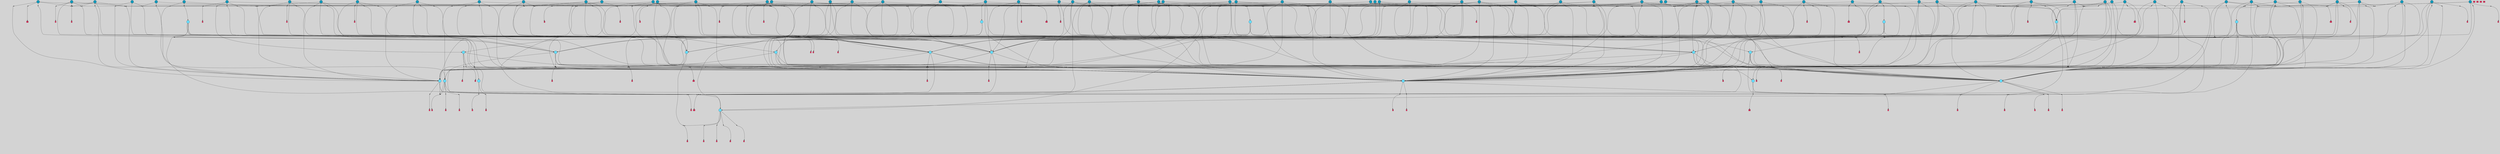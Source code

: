 // File exported with GEGELATI v1.3.1
// On the 2024-04-08 16:59:33
// With the File::TPGGraphDotExporter
digraph{
	graph[pad = "0.212, 0.055" bgcolor = lightgray]
	node[shape=circle style = filled label = ""]
		T3 [fillcolor="#66ddff"]
		T7 [fillcolor="#66ddff"]
		T9 [fillcolor="#66ddff"]
		T27 [fillcolor="#66ddff"]
		T82 [fillcolor="#66ddff"]
		T111 [fillcolor="#66ddff"]
		T129 [fillcolor="#66ddff"]
		T194 [fillcolor="#66ddff"]
		T319 [fillcolor="#66ddff"]
		T350 [fillcolor="#66ddff"]
		T413 [fillcolor="#66ddff"]
		T459 [fillcolor="#66ddff"]
		T557 [fillcolor="#66ddff"]
		T592 [fillcolor="#66ddff"]
		T613 [fillcolor="#66ddff"]
		T695 [fillcolor="#66ddff"]
		T767 [fillcolor="#1199bb"]
		T879 [fillcolor="#1199bb"]
		T930 [fillcolor="#1199bb"]
		T935 [fillcolor="#1199bb"]
		T946 [fillcolor="#1199bb"]
		T954 [fillcolor="#1199bb"]
		T957 [fillcolor="#1199bb"]
		T982 [fillcolor="#1199bb"]
		T992 [fillcolor="#1199bb"]
		T993 [fillcolor="#1199bb"]
		T995 [fillcolor="#1199bb"]
		T1002 [fillcolor="#1199bb"]
		T1005 [fillcolor="#1199bb"]
		T1006 [fillcolor="#66ddff"]
		T802 [fillcolor="#66ddff"]
		T1057 [fillcolor="#1199bb"]
		T1063 [fillcolor="#1199bb"]
		T1072 [fillcolor="#66ddff"]
		T1097 [fillcolor="#1199bb"]
		T611 [fillcolor="#1199bb"]
		T1101 [fillcolor="#1199bb"]
		T1103 [fillcolor="#1199bb"]
		T1104 [fillcolor="#1199bb"]
		T1106 [fillcolor="#1199bb"]
		T1107 [fillcolor="#1199bb"]
		T1108 [fillcolor="#1199bb"]
		T1109 [fillcolor="#1199bb"]
		T1110 [fillcolor="#1199bb"]
		T1111 [fillcolor="#1199bb"]
		T1112 [fillcolor="#1199bb"]
		T1114 [fillcolor="#1199bb"]
		T1116 [fillcolor="#1199bb"]
		T1117 [fillcolor="#1199bb"]
		T1118 [fillcolor="#1199bb"]
		T1120 [fillcolor="#1199bb"]
		T1121 [fillcolor="#66ddff"]
		T1123 [fillcolor="#1199bb"]
		T1124 [fillcolor="#1199bb"]
		T1125 [fillcolor="#1199bb"]
		T1126 [fillcolor="#1199bb"]
		T1127 [fillcolor="#1199bb"]
		T1128 [fillcolor="#1199bb"]
		T1129 [fillcolor="#1199bb"]
		T478 [fillcolor="#1199bb"]
		T1131 [fillcolor="#1199bb"]
		T1133 [fillcolor="#1199bb"]
		T1134 [fillcolor="#1199bb"]
		T1135 [fillcolor="#1199bb"]
		T1136 [fillcolor="#1199bb"]
		T1137 [fillcolor="#1199bb"]
		T1138 [fillcolor="#1199bb"]
		T1139 [fillcolor="#1199bb"]
		T1140 [fillcolor="#1199bb"]
		T1143 [fillcolor="#1199bb"]
		T1147 [fillcolor="#1199bb"]
		T1151 [fillcolor="#1199bb"]
		T1155 [fillcolor="#1199bb"]
		T1165 [fillcolor="#1199bb"]
		T1168 [fillcolor="#1199bb"]
		T1177 [fillcolor="#66ddff"]
		T1180 [fillcolor="#1199bb"]
		T1181 [fillcolor="#1199bb"]
		T1182 [fillcolor="#1199bb"]
		T1186 [fillcolor="#1199bb"]
		T1167 [fillcolor="#1199bb"]
		T1187 [fillcolor="#1199bb"]
		T1188 [fillcolor="#1199bb"]
		T1189 [fillcolor="#1199bb"]
		T1190 [fillcolor="#1199bb"]
		T1191 [fillcolor="#1199bb"]
		T1192 [fillcolor="#1199bb"]
		T1193 [fillcolor="#1199bb"]
		T1194 [fillcolor="#1199bb"]
		T1195 [fillcolor="#1199bb"]
		T1196 [fillcolor="#1199bb"]
		T1197 [fillcolor="#1199bb"]
		T1198 [fillcolor="#1199bb"]
		T1199 [fillcolor="#1199bb"]
		T1200 [fillcolor="#1199bb"]
		T1201 [fillcolor="#1199bb"]
		P14651 [fillcolor="#cccccc" shape=point] //6|
		I14651 [shape=box style=invis label="6|1&2|6#1|7&#92;n10|7&2|0#1|5&#92;n9|4&0|1#2|2&#92;n8|6&0|0#1|0&#92;n"]
		P14651 -> I14651[style=invis]
		A7971 [fillcolor="#ff3366" shape=box margin=0.03 width=0 height=0 label="3"]
		T3 -> P14651 -> A7971
		P14652 [fillcolor="#cccccc" shape=point] //3|
		I14652 [shape=box style=invis label="7|6&2|4#0|2&#92;n10|3&2|7#1|4&#92;n11|6&0|4#0|1&#92;n7|1&0|0#2|6&#92;n7|6&0|3#2|6&#92;n4|0&2|6#0|1&#92;n4|4&2|5#0|2&#92;n4|6&0|4#2|7&#92;n10|0&2|3#1|5&#92;n2|6&0|5#0|2&#92;n1|0&2|3#0|7&#92;n1|6&2|0#0|5&#92;n6|2&0|1#0|7&#92;n9|2&0|3#2|7&#92;n5|3&0|6#0|6&#92;n1|7&2|5#2|3&#92;n8|1&2|7#0|6&#92;n1|0&2|5#2|1&#92;n7|1&2|2#2|5&#92;n7|4&2|6#0|3&#92;n"]
		P14652 -> I14652[style=invis]
		A7972 [fillcolor="#ff3366" shape=box margin=0.03 width=0 height=0 label="4"]
		T3 -> P14652 -> A7972
		P14653 [fillcolor="#cccccc" shape=point] //-3|
		I14653 [shape=box style=invis label="1|6&2|7#0|7&#92;n10|2&0|7#1|3&#92;n9|6&2|7#2|2&#92;n5|3&0|7#0|7&#92;n1|6&2|3#0|0&#92;n2|3&2|3#2|2&#92;n5|1&2|6#0|6&#92;n"]
		P14653 -> I14653[style=invis]
		A7973 [fillcolor="#ff3366" shape=box margin=0.03 width=0 height=0 label="7"]
		T7 -> P14653 -> A7973
		P14654 [fillcolor="#cccccc" shape=point] //5|
		I14654 [shape=box style=invis label="0|5&2|3#0|1&#92;n0|6&2|1#2|4&#92;n6|2&2|6#0|7&#92;n7|4&0|3#0|1&#92;n5|4&0|7#1|6&#92;n9|1&0|5#2|2&#92;n6|3&2|3#1|7&#92;n11|7&2|4#1|6&#92;n2|5&0|1#0|0&#92;n4|7&0|0#0|2&#92;n6|2&0|6#0|0&#92;n2|1&2|6#2|4&#92;n10|0&2|0#1|0&#92;n6|6&2|4#0|6&#92;n"]
		P14654 -> I14654[style=invis]
		A7974 [fillcolor="#ff3366" shape=box margin=0.03 width=0 height=0 label="8"]
		T7 -> P14654 -> A7974
		P14655 [fillcolor="#cccccc" shape=point] //-6|
		I14655 [shape=box style=invis label="11|1&0|7#2|0&#92;n10|4&0|1#1|0&#92;n4|3&2|4#2|1&#92;n0|5&2|0#0|0&#92;n6|1&0|0#0|3&#92;n8|2&2|0#0|4&#92;n11|4&2|0#1|6&#92;n7|0&2|6#2|3&#92;n5|3&2|6#2|0&#92;n2|0&2|0#0|4&#92;n"]
		P14655 -> I14655[style=invis]
		A7975 [fillcolor="#ff3366" shape=box margin=0.03 width=0 height=0 label="9"]
		T9 -> P14655 -> A7975
		P14656 [fillcolor="#cccccc" shape=point] //2|
		I14656 [shape=box style=invis label="6|3&2|7#1|4&#92;n8|6&0|0#2|5&#92;n2|1&0|2#0|3&#92;n8|7&0|6#0|4&#92;n2|1&2|0#0|1&#92;n0|0&2|2#2|3&#92;n6|6&0|7#2|1&#92;n6|1&0|7#2|6&#92;n5|4&2|7#0|4&#92;n0|3&0|4#2|0&#92;n11|0&2|0#2|5&#92;n4|5&2|5#2|4&#92;n5|7&0|6#0|4&#92;n9|7&2|5#0|3&#92;n5|4&2|1#0|3&#92;n5|3&0|1#1|7&#92;n0|4&0|3#2|5&#92;n"]
		P14656 -> I14656[style=invis]
		A7976 [fillcolor="#ff3366" shape=box margin=0.03 width=0 height=0 label="10"]
		T9 -> P14656 -> A7976
		P14657 [fillcolor="#cccccc" shape=point] //2|
		I14657 [shape=box style=invis label="9|1&2|3#0|1&#92;n5|2&2|0#2|4&#92;n3|6&2|5#2|7&#92;n7|0&2|5#0|4&#92;n1|2&0|3#0|5&#92;n7|3&2|7#0|0&#92;n"]
		P14657 -> I14657[style=invis]
		A7977 [fillcolor="#ff3366" shape=box margin=0.03 width=0 height=0 label="2"]
		T27 -> P14657 -> A7977
		P14658 [fillcolor="#cccccc" shape=point] //-6|
		I14658 [shape=box style=invis label="7|5&0|4#0|4&#92;n11|0&2|5#2|1&#92;n"]
		P14658 -> I14658[style=invis]
		A7978 [fillcolor="#ff3366" shape=box margin=0.03 width=0 height=0 label="3"]
		T27 -> P14658 -> A7978
		T27 -> P14652
		P14659 [fillcolor="#cccccc" shape=point] //0|
		I14659 [shape=box style=invis label="2|5&0|1#0|6&#92;n6|1&2|2#2|7&#92;n8|0&0|3#1|4&#92;n4|3&2|5#2|4&#92;n8|1&2|4#0|0&#92;n6|6&0|1#2|6&#92;n11|7&2|4#2|5&#92;n6|2&2|4#0|2&#92;n8|5&2|4#2|4&#92;n2|1&2|1#2|2&#92;n2|7&2|5#2|6&#92;n9|7&0|5#0|4&#92;n1|2&0|5#2|6&#92;n4|2&2|3#2|7&#92;n3|3&2|1#0|2&#92;n"]
		P14659 -> I14659[style=invis]
		A7979 [fillcolor="#ff3366" shape=box margin=0.03 width=0 height=0 label="5"]
		T27 -> P14659 -> A7979
		P14660 [fillcolor="#cccccc" shape=point] //0|
		I14660 [shape=box style=invis label="4|0&0|3#2|7&#92;n10|2&0|3#1|7&#92;n3|5&0|2#0|3&#92;n4|5&0|0#2|1&#92;n10|7&2|0#1|2&#92;n5|3&2|3#1|6&#92;n9|5&2|0#0|4&#92;n5|4&2|7#0|2&#92;n10|3&2|7#1|4&#92;n7|2&0|1#2|6&#92;n8|6&0|5#0|5&#92;n8|7&2|3#0|5&#92;n2|6&2|4#0|0&#92;n"]
		P14660 -> I14660[style=invis]
		A7980 [fillcolor="#ff3366" shape=box margin=0.03 width=0 height=0 label="5"]
		T27 -> P14660 -> A7980
		P14661 [fillcolor="#cccccc" shape=point] //6|
		I14661 [shape=box style=invis label="7|0&2|5#1|2&#92;n10|6&2|1#1|3&#92;n7|5&0|2#0|7&#92;n10|7&0|1#1|5&#92;n4|6&2|5#0|5&#92;n4|4&0|7#2|7&#92;n"]
		P14661 -> I14661[style=invis]
		A7981 [fillcolor="#ff3366" shape=box margin=0.03 width=0 height=0 label="7"]
		T82 -> P14661 -> A7981
		P14662 [fillcolor="#cccccc" shape=point] //6|
		I14662 [shape=box style=invis label="0|5&2|3#0|1&#92;n0|6&2|1#2|4&#92;n9|1&0|5#2|2&#92;n7|4&0|3#0|1&#92;n5|4&0|7#1|6&#92;n2|5&0|1#0|0&#92;n6|3&2|3#1|7&#92;n11|7&2|4#1|6&#92;n6|2&2|6#0|1&#92;n4|7&0|0#0|2&#92;n6|2&0|6#0|0&#92;n9|1&2|6#2|4&#92;n10|0&2|0#1|0&#92;n6|6&2|4#0|6&#92;n"]
		P14662 -> I14662[style=invis]
		A7982 [fillcolor="#ff3366" shape=box margin=0.03 width=0 height=0 label="8"]
		T82 -> P14662 -> A7982
		T82 -> P14655
		P14663 [fillcolor="#cccccc" shape=point] //-5|
		I14663 [shape=box style=invis label="0|0&2|3#0|2&#92;n10|5&0|6#1|3&#92;n7|3&0|6#2|3&#92;n3|4&0|6#0|6&#92;n10|5&0|2#1|1&#92;n5|0&0|1#0|3&#92;n6|6&2|5#1|5&#92;n7|4&0|2#1|7&#92;n5|7&0|1#2|5&#92;n1|5&0|0#0|3&#92;n7|5&2|1#2|6&#92;n9|0&0|2#0|0&#92;n4|0&2|4#0|0&#92;n4|6&0|0#2|3&#92;n3|1&0|6#2|5&#92;n7|7&2|1#2|3&#92;n9|4&2|2#0|6&#92;n"]
		P14663 -> I14663[style=invis]
		T111 -> P14663 -> T9
		P14664 [fillcolor="#cccccc" shape=point] //7|
		I14664 [shape=box style=invis label="7|4&2|1#2|0&#92;n4|1&2|4#2|3&#92;n5|0&2|0#2|2&#92;n6|1&2|4#2|6&#92;n"]
		P14664 -> I14664[style=invis]
		A7983 [fillcolor="#ff3366" shape=box margin=0.03 width=0 height=0 label="9"]
		T111 -> P14664 -> A7983
		P14665 [fillcolor="#cccccc" shape=point] //2|
		I14665 [shape=box style=invis label="3|0&2|0#0|1&#92;n11|2&0|7#1|6&#92;n8|7&2|4#0|5&#92;n5|3&0|2#2|6&#92;n4|4&2|4#2|6&#92;n3|0&0|7#0|1&#92;n2|7&2|2#2|5&#92;n9|3&2|6#2|7&#92;n7|7&0|0#0|4&#92;n6|1&2|4#1|3&#92;n5|4&2|0#1|6&#92;n1|3&0|7#0|4&#92;n"]
		P14665 -> I14665[style=invis]
		A7984 [fillcolor="#ff3366" shape=box margin=0.03 width=0 height=0 label="7"]
		T111 -> P14665 -> A7984
		T111 -> P14655
		P14666 [fillcolor="#cccccc" shape=point] //8|
		I14666 [shape=box style=invis label="9|0&0|1#2|0&#92;n10|1&2|5#1|4&#92;n8|2&2|6#0|4&#92;n2|4&2|5#2|3&#92;n4|2&2|2#0|2&#92;n7|5&0|2#0|0&#92;n8|2&2|1#1|3&#92;n8|7&0|7#2|1&#92;n1|1&0|0#0|7&#92;n5|6&2|5#1|0&#92;n6|6&2|5#0|0&#92;n11|4&0|3#2|6&#92;n4|2&2|4#0|7&#92;n5|6&0|1#2|0&#92;n11|3&0|2#0|7&#92;n"]
		P14666 -> I14666[style=invis]
		A7985 [fillcolor="#ff3366" shape=box margin=0.03 width=0 height=0 label="6"]
		T129 -> P14666 -> A7985
		P14667 [fillcolor="#cccccc" shape=point] //5|
		I14667 [shape=box style=invis label="3|0&2|0#0|1&#92;n3|0&0|7#0|1&#92;n5|3&0|2#2|6&#92;n4|4&2|4#2|6&#92;n11|2&0|7#1|6&#92;n2|7&2|2#2|5&#92;n9|3&2|6#2|7&#92;n7|7&0|0#0|4&#92;n6|1&2|4#2|3&#92;n5|4&2|0#1|6&#92;n1|3&0|7#0|4&#92;n"]
		P14667 -> I14667[style=invis]
		A7986 [fillcolor="#ff3366" shape=box margin=0.03 width=0 height=0 label="7"]
		T129 -> P14667 -> A7986
		P14668 [fillcolor="#cccccc" shape=point] //10|
		I14668 [shape=box style=invis label="4|5&2|7#2|1&#92;n1|7&2|3#0|6&#92;n3|5&2|2#0|3&#92;n10|3&0|7#1|4&#92;n7|1&0|4#2|6&#92;n10|2&0|3#1|7&#92;n9|5&2|0#0|4&#92;n4|0&0|3#2|7&#92;n11|4&2|6#1|2&#92;n5|4&2|7#0|2&#92;n2|6&2|4#0|0&#92;n6|5&0|7#2|1&#92;n5|3&2|3#1|6&#92;n10|7&2|0#1|2&#92;n"]
		P14668 -> I14668[style=invis]
		A7987 [fillcolor="#ff3366" shape=box margin=0.03 width=0 height=0 label="5"]
		T129 -> P14668 -> A7987
		P14669 [fillcolor="#cccccc" shape=point] //5|
		I14669 [shape=box style=invis label="9|4&2|3#1|3&#92;n0|4&2|4#0|5&#92;n6|1&2|6#2|5&#92;n4|0&0|5#2|0&#92;n"]
		P14669 -> I14669[style=invis]
		A7988 [fillcolor="#ff3366" shape=box margin=0.03 width=0 height=0 label="7"]
		T129 -> P14669 -> A7988
		P14670 [fillcolor="#cccccc" shape=point] //6|
		I14670 [shape=box style=invis label="9|4&2|7#0|6&#92;n8|4&0|1#1|0&#92;n1|3&0|0#2|1&#92;n2|4&0|6#2|2&#92;n5|1&2|5#0|7&#92;n3|0&0|3#2|6&#92;n2|2&2|6#0|2&#92;n8|4&0|4#2|2&#92;n5|1&2|4#0|3&#92;n9|4&0|6#0|6&#92;n5|0&2|2#1|5&#92;n11|7&0|0#1|1&#92;n0|4&0|3#0|3&#92;n7|7&2|4#2|5&#92;n1|5&0|1#2|1&#92;n"]
		P14670 -> I14670[style=invis]
		A7989 [fillcolor="#ff3366" shape=box margin=0.03 width=0 height=0 label="1"]
		T129 -> P14670 -> A7989
		P14671 [fillcolor="#cccccc" shape=point] //5|
		I14671 [shape=box style=invis label="3|0&2|0#2|1&#92;n3|0&0|7#0|1&#92;n5|3&0|2#2|6&#92;n4|4&2|4#2|6&#92;n5|4&2|0#1|6&#92;n2|7&2|2#2|5&#92;n1|3&0|7#0|4&#92;n11|6&2|2#0|7&#92;n7|7&0|0#0|4&#92;n6|1&2|4#2|3&#92;n11|0&0|7#1|6&#92;n9|3&2|6#2|7&#92;n"]
		P14671 -> I14671[style=invis]
		A7990 [fillcolor="#ff3366" shape=box margin=0.03 width=0 height=0 label="7"]
		T194 -> P14671 -> A7990
		P14672 [fillcolor="#cccccc" shape=point] //4|
		I14672 [shape=box style=invis label="7|1&0|6#0|1&#92;n6|7&2|7#1|7&#92;n10|1&2|1#1|1&#92;n9|6&2|2#1|4&#92;n4|7&0|4#2|2&#92;n9|6&0|5#1|1&#92;n10|0&2|6#1|6&#92;n5|1&0|1#2|3&#92;n10|1&0|5#1|0&#92;n3|4&2|3#0|0&#92;n8|2&0|5#2|4&#92;n1|6&2|0#0|0&#92;n2|3&0|1#2|6&#92;n5|2&2|2#1|6&#92;n2|2&0|1#2|1&#92;n3|1&2|7#0|3&#92;n6|7&2|3#0|4&#92;n"]
		P14672 -> I14672[style=invis]
		A7991 [fillcolor="#ff3366" shape=box margin=0.03 width=0 height=0 label="10"]
		T194 -> P14672 -> A7991
		P14673 [fillcolor="#cccccc" shape=point] //-4|
		I14673 [shape=box style=invis label="0|4&0|0#2|7&#92;n8|5&2|4#2|4&#92;n4|3&2|5#2|4&#92;n11|7&2|2#2|5&#92;n6|5&2|2#2|7&#92;n3|2&0|7#0|7&#92;n3|3&2|1#0|3&#92;n2|6&0|3#2|5&#92;n0|1&2|6#2|2&#92;n8|2&0|0#1|6&#92;n0|7&0|5#0|4&#92;n9|5&0|3#2|7&#92;n2|7&2|5#2|6&#92;n9|0&2|0#0|1&#92;n1|2&2|4#0|2&#92;n"]
		P14673 -> I14673[style=invis]
		T194 -> P14673 -> T27
		P14674 [fillcolor="#cccccc" shape=point] //7|
		I14674 [shape=box style=invis label="7|4&2|7#0|4&#92;n4|6&0|1#2|5&#92;n2|1&2|3#0|0&#92;n4|3&2|0#0|1&#92;n0|0&2|7#2|7&#92;n7|7&0|5#2|3&#92;n5|0&2|1#2|2&#92;n10|0&0|4#1|2&#92;n4|4&0|7#0|0&#92;n6|7&0|2#0|1&#92;n1|4&2|5#0|4&#92;n"]
		P14674 -> I14674[style=invis]
		A7992 [fillcolor="#ff3366" shape=box margin=0.03 width=0 height=0 label="0"]
		T194 -> P14674 -> A7992
		P14675 [fillcolor="#cccccc" shape=point] //9|
		I14675 [shape=box style=invis label="11|0&2|0#1|1&#92;n3|6&0|6#0|0&#92;n1|4&0|0#2|4&#92;n7|5&2|2#1|3&#92;n11|7&2|6#1|7&#92;n5|2&0|6#1|5&#92;n9|5&0|6#0|3&#92;n2|2&2|7#0|5&#92;n9|3&2|2#2|0&#92;n11|0&2|7#0|1&#92;n1|1&2|0#0|1&#92;n6|6&0|6#1|2&#92;n9|7&0|1#0|3&#92;n2|0&2|4#2|5&#92;n2|4&2|2#0|0&#92;n6|1&2|1#1|7&#92;n10|7&2|5#1|6&#92;n11|5&2|7#2|4&#92;n"]
		P14675 -> I14675[style=invis]
		A7993 [fillcolor="#ff3366" shape=box margin=0.03 width=0 height=0 label="1"]
		T319 -> P14675 -> A7993
		T319 -> P14669
		P14676 [fillcolor="#cccccc" shape=point] //9|
		I14676 [shape=box style=invis label="9|6&2|0#1|3&#92;n7|1&0|3#0|4&#92;n9|6&2|0#0|1&#92;n1|5&0|0#0|5&#92;n8|6&2|4#0|0&#92;n7|4&2|4#0|7&#92;n6|0&2|4#2|0&#92;n7|7&2|4#2|2&#92;n"]
		P14676 -> I14676[style=invis]
		A7994 [fillcolor="#ff3366" shape=box margin=0.03 width=0 height=0 label="5"]
		T319 -> P14676 -> A7994
		T319 -> P14673
		P14677 [fillcolor="#cccccc" shape=point] //-4|
		I14677 [shape=box style=invis label="11|3&0|7#1|7&#92;n11|7&0|7#2|7&#92;n5|3&0|3#2|0&#92;n0|1&2|2#0|4&#92;n0|0&0|4#2|5&#92;n6|3&2|1#2|3&#92;n11|7&0|0#0|4&#92;n0|0&0|0#0|2&#92;n1|1&0|4#0|3&#92;n6|5&2|7#1|2&#92;n6|6&0|3#2|7&#92;n6|2&0|4#0|0&#92;n5|5&2|6#0|5&#92;n"]
		P14677 -> I14677[style=invis]
		A7995 [fillcolor="#ff3366" shape=box margin=0.03 width=0 height=0 label="8"]
		T319 -> P14677 -> A7995
		T350 -> P14673
		T350 -> P14674
		P14678 [fillcolor="#cccccc" shape=point] //3|
		I14678 [shape=box style=invis label="5|4&2|7#0|1&#92;n0|6&0|6#2|2&#92;n9|5&2|2#2|0&#92;n3|6&2|7#0|2&#92;n3|5&0|0#0|6&#92;n2|6&0|6#2|2&#92;n2|6&2|2#0|0&#92;n5|1&0|4#0|5&#92;n2|6&0|5#2|5&#92;n1|0&0|7#2|2&#92;n4|7&0|6#2|4&#92;n7|3&0|6#2|5&#92;n1|1&0|1#0|3&#92;n"]
		P14678 -> I14678[style=invis]
		A7996 [fillcolor="#ff3366" shape=box margin=0.03 width=0 height=0 label="1"]
		T350 -> P14678 -> A7996
		P14679 [fillcolor="#cccccc" shape=point] //-2|
		I14679 [shape=box style=invis label="2|0&2|3#2|5&#92;n10|3&2|7#1|4&#92;n8|1&2|7#0|6&#92;n7|6&0|3#2|6&#92;n4|0&2|6#0|1&#92;n4|4&2|5#0|2&#92;n4|6&0|2#2|7&#92;n7|6&2|4#0|2&#92;n11|7&2|7#0|3&#92;n6|6&0|3#0|6&#92;n1|6&2|0#0|5&#92;n11|6&0|4#0|1&#92;n2|6&0|5#0|2&#92;n6|2&0|1#0|7&#92;n9|2&0|3#2|7&#92;n5|3&0|6#0|6&#92;n7|1&2|2#2|5&#92;n1|0&2|3#0|7&#92;n1|0&2|5#0|1&#92;n3|4&2|6#0|3&#92;n"]
		P14679 -> I14679[style=invis]
		A7997 [fillcolor="#ff3366" shape=box margin=0.03 width=0 height=0 label="4"]
		T350 -> P14679 -> A7997
		T350 -> P14674
		P14680 [fillcolor="#cccccc" shape=point] //-4|
		I14680 [shape=box style=invis label="1|5&2|1#2|4&#92;n3|0&2|3#2|6&#92;n0|3&0|0#0|1&#92;n8|6&2|5#1|5&#92;n9|7&2|5#2|0&#92;n4|1&0|7#2|2&#92;n4|2&0|3#0|0&#92;n"]
		P14680 -> I14680[style=invis]
		A7998 [fillcolor="#ff3366" shape=box margin=0.03 width=0 height=0 label="2"]
		T413 -> P14680 -> A7998
		T413 -> P14662
		P14681 [fillcolor="#cccccc" shape=point] //-4|
		I14681 [shape=box style=invis label="7|5&2|2#0|7&#92;n9|6&2|3#0|3&#92;n10|6&2|1#1|0&#92;n8|0&0|5#1|3&#92;n7|5&0|5#1|5&#92;n5|1&2|5#2|1&#92;n"]
		P14681 -> I14681[style=invis]
		A7999 [fillcolor="#ff3366" shape=box margin=0.03 width=0 height=0 label="7"]
		T413 -> P14681 -> A7999
		T413 -> P14672
		P14682 [fillcolor="#cccccc" shape=point] //-5|
		I14682 [shape=box style=invis label="7|7&2|4#0|6&#92;n8|5&2|1#0|3&#92;n0|0&0|0#2|7&#92;n2|2&0|5#2|4&#92;n1|0&2|5#0|2&#92;n11|1&2|3#0|5&#92;n2|7&2|0#2|3&#92;n9|4&2|7#1|2&#92;n5|5&0|7#0|5&#92;n"]
		P14682 -> I14682[style=invis]
		T413 -> P14682 -> T319
		T459 -> P14680
		T459 -> P14681
		T459 -> P14672
		T459 -> P14682
		P14683 [fillcolor="#cccccc" shape=point] //8|
		I14683 [shape=box style=invis label="6|5&2|5#0|4&#92;n9|0&0|5#0|7&#92;n2|6&0|4#2|4&#92;n7|1&0|3#0|2&#92;n1|4&2|4#0|3&#92;n3|2&2|2#0|3&#92;n"]
		P14683 -> I14683[style=invis]
		T459 -> P14683 -> T350
		T557 -> P14682
		T557 -> P14651
		T557 -> P14672
		P14684 [fillcolor="#cccccc" shape=point] //4|
		I14684 [shape=box style=invis label="7|1&0|6#0|1&#92;n5|2&2|5#1|6&#92;n10|1&2|1#1|1&#92;n9|6&2|2#1|4&#92;n4|7&0|4#2|2&#92;n9|6&0|4#1|1&#92;n10|0&2|6#1|6&#92;n5|1&0|1#2|3&#92;n1|6&2|0#0|1&#92;n8|2&0|5#2|4&#92;n3|4&2|3#0|0&#92;n10|1&0|5#1|0&#92;n2|2&0|1#2|1&#92;n3|1&2|7#0|3&#92;n"]
		P14684 -> I14684[style=invis]
		A8000 [fillcolor="#ff3366" shape=box margin=0.03 width=0 height=0 label="10"]
		T557 -> P14684 -> A8000
		P14685 [fillcolor="#cccccc" shape=point] //1|
		I14685 [shape=box style=invis label="10|5&2|0#1|7&#92;n9|2&2|7#2|2&#92;n9|0&2|5#2|1&#92;n"]
		P14685 -> I14685[style=invis]
		A8001 [fillcolor="#ff3366" shape=box margin=0.03 width=0 height=0 label="3"]
		T557 -> P14685 -> A8001
		T592 -> P14682
		T592 -> P14672
		T592 -> P14684
		T592 -> P14685
		P14686 [fillcolor="#cccccc" shape=point] //-6|
		I14686 [shape=box style=invis label="0|3&2|3#2|0&#92;n3|7&2|2#2|6&#92;n11|5&2|6#0|2&#92;n5|5&2|6#2|0&#92;n3|0&0|6#0|3&#92;n4|7&0|7#2|7&#92;n7|2&2|5#1|5&#92;n9|4&2|3#1|5&#92;n2|5&2|7#2|4&#92;n1|2&0|5#0|1&#92;n5|4&2|4#1|3&#92;n7|0&0|7#1|1&#92;n9|3&0|6#1|4&#92;n"]
		P14686 -> I14686[style=invis]
		A8002 [fillcolor="#ff3366" shape=box margin=0.03 width=0 height=0 label="5"]
		T592 -> P14686 -> A8002
		P14687 [fillcolor="#cccccc" shape=point] //4|
		I14687 [shape=box style=invis label="0|5&2|3#0|1&#92;n0|6&2|1#0|4&#92;n6|6&2|4#0|6&#92;n4|4&0|6#0|3&#92;n10|0&2|0#1|5&#92;n2|5&0|1#0|0&#92;n7|4&0|3#0|1&#92;n11|7&2|4#1|6&#92;n1|1&0|5#2|2&#92;n6|2&2|6#0|1&#92;n1|2&0|6#0|0&#92;n9|3&2|0#0|0&#92;n9|2&2|6#2|4&#92;n7|4&0|0#2|1&#92;n6|3&2|3#1|7&#92;n0|0&2|4#2|5&#92;n"]
		P14687 -> I14687[style=invis]
		A8003 [fillcolor="#ff3366" shape=box margin=0.03 width=0 height=0 label="8"]
		T613 -> P14687 -> A8003
		T613 -> P14681
		P14688 [fillcolor="#cccccc" shape=point] //2|
		I14688 [shape=box style=invis label="7|7&2|4#0|6&#92;n8|5&2|1#0|3&#92;n9|7&2|2#2|2&#92;n0|0&0|0#2|7&#92;n1|0&2|5#0|2&#92;n2|2&0|5#2|4&#92;n11|1&2|3#0|5&#92;n2|7&2|1#2|3&#92;n9|4&2|7#1|2&#92;n5|0&0|7#0|5&#92;n"]
		P14688 -> I14688[style=invis]
		T613 -> P14688 -> T319
		T613 -> P14668
		P14689 [fillcolor="#cccccc" shape=point] //8|
		I14689 [shape=box style=invis label="11|4&2|0#1|6&#92;n4|3&0|6#0|5&#92;n3|0&2|6#0|3&#92;n9|3&2|5#0|5&#92;n2|6&0|6#2|1&#92;n9|7&0|5#1|4&#92;n"]
		P14689 -> I14689[style=invis]
		T613 -> P14689 -> T194
		P14690 [fillcolor="#cccccc" shape=point] //-5|
		I14690 [shape=box style=invis label="0|5&2|3#0|1&#92;n0|6&2|1#2|4&#92;n6|2&2|6#0|7&#92;n9|0&2|7#1|1&#92;n7|4&0|3#0|1&#92;n3|5&2|7#0|6&#92;n11|7&2|3#1|6&#92;n2|1&2|6#2|4&#92;n5|0&0|7#1|6&#92;n2|5&0|1#0|0&#92;n4|7&0|0#0|2&#92;n6|2&0|6#0|0&#92;n9|1&2|5#2|2&#92;n10|0&0|0#1|0&#92;n2|7&2|6#0|3&#92;n6|6&2|4#0|6&#92;n"]
		P14690 -> I14690[style=invis]
		T695 -> P14690 -> T129
		P14691 [fillcolor="#cccccc" shape=point] //-5|
		I14691 [shape=box style=invis label="11|4&2|0#1|6&#92;n2|6&0|6#2|1&#92;n9|1&2|5#0|5&#92;n3|0&2|6#0|3&#92;n9|7&0|5#1|4&#92;n"]
		P14691 -> I14691[style=invis]
		T695 -> P14691 -> T194
		P14692 [fillcolor="#cccccc" shape=point] //4|
		I14692 [shape=box style=invis label="0|5&2|3#0|1&#92;n0|6&2|1#2|4&#92;n6|2&2|6#0|7&#92;n9|1&2|5#2|2&#92;n7|4&0|3#0|1&#92;n11|7&2|4#1|6&#92;n9|0&2|7#1|1&#92;n5|4&0|7#1|6&#92;n2|5&0|1#0|0&#92;n4|7&0|0#0|2&#92;n6|2&0|6#0|0&#92;n2|1&2|6#2|4&#92;n10|0&0|0#1|0&#92;n2|7&2|6#0|3&#92;n6|6&2|4#0|6&#92;n"]
		P14692 -> I14692[style=invis]
		T695 -> P14692 -> T129
		P14693 [fillcolor="#cccccc" shape=point] //9|
		I14693 [shape=box style=invis label="8|0&0|5#0|1&#92;n0|6&2|0#0|7&#92;n5|7&0|1#1|4&#92;n5|1&0|6#2|7&#92;n11|3&0|7#1|6&#92;n10|2&2|5#1|6&#92;n10|0&0|3#1|4&#92;n0|0&2|5#0|7&#92;n0|0&2|5#0|1&#92;n0|4&2|2#2|3&#92;n11|7&2|5#0|5&#92;n"]
		P14693 -> I14693[style=invis]
		T695 -> P14693 -> T7
		P14694 [fillcolor="#cccccc" shape=point] //6|
		I14694 [shape=box style=invis label="0|5&0|3#0|2&#92;n5|7&0|4#0|1&#92;n10|0&2|2#1|2&#92;n8|7&2|0#1|7&#92;n10|6&2|2#1|5&#92;n"]
		P14694 -> I14694[style=invis]
		A8004 [fillcolor="#ff3366" shape=box margin=0.03 width=0 height=0 label="2"]
		T767 -> P14694 -> A8004
		T767 -> P14689
		P14695 [fillcolor="#cccccc" shape=point] //-1|
		I14695 [shape=box style=invis label="2|1&2|6#2|4&#92;n2|3&2|4#2|7&#92;n0|4&2|5#0|1&#92;n5|7&2|1#2|3&#92;n0|6&2|1#2|4&#92;n7|4&0|3#0|1&#92;n10|0&0|0#1|0&#92;n9|1&0|5#2|2&#92;n5|4&0|7#1|6&#92;n2|5&0|1#0|0&#92;n4|7&0|0#0|4&#92;n6|2&0|6#0|0&#92;n9|0&2|7#1|1&#92;n11|7&2|4#1|1&#92;n"]
		P14695 -> I14695[style=invis]
		T767 -> P14695 -> T129
		P14696 [fillcolor="#cccccc" shape=point] //6|
		I14696 [shape=box style=invis label="1|4&2|6#0|3&#92;n11|7&0|6#2|3&#92;n5|7&2|3#2|2&#92;n11|1&0|4#2|6&#92;n8|7&0|4#2|1&#92;n9|6&2|4#1|4&#92;n3|2&2|2#0|6&#92;n2|4&0|5#0|7&#92;n10|0&0|1#1|2&#92;n2|7&2|7#2|6&#92;n4|3&0|6#0|3&#92;n5|0&0|5#1|5&#92;n10|6&2|0#1|4&#92;n8|4&2|1#2|5&#92;n1|4&2|7#2|0&#92;n4|3&0|4#2|4&#92;n4|5&2|7#0|6&#92;n11|5&2|6#2|6&#92;n0|3&0|5#0|1&#92;n"]
		P14696 -> I14696[style=invis]
		T767 -> P14696 -> T129
		T767 -> P14681
		P14697 [fillcolor="#cccccc" shape=point] //-2|
		I14697 [shape=box style=invis label="4|3&0|6#0|3&#92;n5|7&2|3#2|2&#92;n1|4&2|6#2|3&#92;n5|6&0|7#1|2&#92;n9|2&2|4#1|4&#92;n2|4&0|5#0|7&#92;n10|0&0|6#1|2&#92;n5|7&2|5#1|5&#92;n3|1&0|6#0|2&#92;n2|7&2|7#2|6&#92;n5|4&0|5#1|5&#92;n10|4&2|5#1|7&#92;n10|6&2|0#1|4&#92;n11|5&2|6#2|3&#92;n4|0&0|4#2|4&#92;n8|4&2|1#2|5&#92;n4|5&2|7#0|6&#92;n"]
		P14697 -> I14697[style=invis]
		T879 -> P14697 -> T111
		P14698 [fillcolor="#cccccc" shape=point] //-5|
		I14698 [shape=box style=invis label="9|0&2|4#2|5&#92;n9|6&2|7#2|6&#92;n11|4&2|0#1|6&#92;n10|2&2|2#1|6&#92;n9|7&0|5#1|4&#92;n2|1&0|3#2|1&#92;n1|7&0|6#2|6&#92;n9|3&2|5#2|5&#92;n4|5&0|6#0|7&#92;n3|0&2|6#0|3&#92;n1|6&0|2#0|7&#92;n"]
		P14698 -> I14698[style=invis]
		T879 -> P14698 -> T194
		P14699 [fillcolor="#cccccc" shape=point] //8|
		I14699 [shape=box style=invis label="2|7&2|0#2|3&#92;n2|2&0|5#2|2&#92;n9|0&2|2#0|4&#92;n8|0&2|1#0|3&#92;n8|2&0|2#2|1&#92;n0|0&0|0#2|7&#92;n7|6&2|4#0|6&#92;n11|3&2|0#1|3&#92;n3|4&2|7#0|2&#92;n10|6&0|7#1|3&#92;n"]
		P14699 -> I14699[style=invis]
		T879 -> P14699 -> T319
		P14700 [fillcolor="#cccccc" shape=point] //-6|
		I14700 [shape=box style=invis label="7|5&2|2#0|7&#92;n7|5&0|5#1|5&#92;n10|6&2|1#1|0&#92;n8|0&0|5#1|3&#92;n9|6&2|3#0|3&#92;n5|1&2|5#1|1&#92;n"]
		P14700 -> I14700[style=invis]
		A8005 [fillcolor="#ff3366" shape=box margin=0.03 width=0 height=0 label="7"]
		T879 -> P14700 -> A8005
		P14701 [fillcolor="#cccccc" shape=point] //-8|
		I14701 [shape=box style=invis label="6|0&2|1#2|4&#92;n1|3&2|6#0|2&#92;n0|5&2|1#2|7&#92;n7|7&2|3#0|6&#92;n9|1&2|3#0|0&#92;n0|0&0|6#2|1&#92;n11|2&2|4#2|0&#92;n1|6&0|4#2|4&#92;n5|2&0|2#1|1&#92;n7|4&0|6#2|3&#92;n"]
		P14701 -> I14701[style=invis]
		A8006 [fillcolor="#ff3366" shape=box margin=0.03 width=0 height=0 label="0"]
		T879 -> P14701 -> A8006
		P14702 [fillcolor="#cccccc" shape=point] //0|
		I14702 [shape=box style=invis label="11|2&2|7#2|3&#92;n0|0&0|0#2|7&#92;n2|2&0|5#2|4&#92;n11|5&0|5#0|5&#92;n6|7&2|4#2|2&#92;n6|6&2|6#2|1&#92;n6|0&0|1#0|3&#92;n11|1&2|3#0|2&#92;n"]
		P14702 -> I14702[style=invis]
		T930 -> P14702 -> T319
		P14703 [fillcolor="#cccccc" shape=point] //2|
		I14703 [shape=box style=invis label="10|0&2|3#1|5&#92;n7|1&0|0#2|6&#92;n1|0&2|3#0|7&#92;n1|0&2|5#0|1&#92;n5|3&0|6#0|6&#92;n4|0&2|6#0|1&#92;n3|3&0|7#0|0&#92;n7|4&2|4#0|1&#92;n7|6&0|4#2|6&#92;n2|6&0|5#0|2&#92;n1|6&2|0#0|5&#92;n6|2&0|1#0|7&#92;n4|4&2|0#0|2&#92;n4|6&0|4#2|7&#92;n8|1&2|7#0|6&#92;n11|4&2|0#2|3&#92;n4|7&2|5#2|0&#92;n7|1&2|2#2|5&#92;n4|2&2|5#2|2&#92;n"]
		P14703 -> I14703[style=invis]
		T930 -> P14703 -> T459
		P14704 [fillcolor="#cccccc" shape=point] //-8|
		I14704 [shape=box style=invis label="3|0&0|7#0|1&#92;n3|4&0|7#0|1&#92;n"]
		P14704 -> I14704[style=invis]
		A8007 [fillcolor="#ff3366" shape=box margin=0.03 width=0 height=0 label="3"]
		T930 -> P14704 -> A8007
		P14705 [fillcolor="#cccccc" shape=point] //-1|
		I14705 [shape=box style=invis label="0|6&0|3#2|0&#92;n5|0&0|7#2|2&#92;n3|6&2|4#2|1&#92;n9|4&0|3#0|0&#92;n10|2&2|6#1|1&#92;n4|2&0|0#0|0&#92;n1|7&0|1#2|0&#92;n11|7&2|6#1|6&#92;n1|1&2|0#2|2&#92;n10|7&2|2#1|7&#92;n1|2&0|3#0|5&#92;n0|3&0|3#2|5&#92;n8|6&0|5#1|2&#92;n0|6&2|4#2|2&#92;n"]
		P14705 -> I14705[style=invis]
		T935 -> P14705 -> T3
		P14706 [fillcolor="#cccccc" shape=point] //-5|
		I14706 [shape=box style=invis label="7|7&2|4#0|4&#92;n5|5&0|7#0|5&#92;n10|6&0|4#1|3&#92;n2|2&0|7#2|4&#92;n0|0&0|0#2|7&#92;n1|0&2|5#0|2&#92;n11|1&2|3#0|5&#92;n9|4&2|7#1|2&#92;n8|5&2|1#0|3&#92;n"]
		P14706 -> I14706[style=invis]
		T935 -> P14706 -> T319
		P14707 [fillcolor="#cccccc" shape=point] //6|
		I14707 [shape=box style=invis label="5|5&0|3#1|2&#92;n5|3&0|7#2|6&#92;n6|3&2|7#2|2&#92;n2|4&0|3#0|2&#92;n11|3&2|2#2|4&#92;n11|3&0|5#2|1&#92;n3|2&2|4#0|0&#92;n8|0&2|2#2|0&#92;n"]
		P14707 -> I14707[style=invis]
		T935 -> P14707 -> T319
		T935 -> P14691
		P14708 [fillcolor="#cccccc" shape=point] //-8|
		I14708 [shape=box style=invis label="2|6&0|6#2|1&#92;n3|4&0|3#0|7&#92;n3|0&2|6#0|3&#92;n1|3&0|6#0|5&#92;n9|3&2|5#0|5&#92;n9|7&0|5#1|4&#92;n"]
		P14708 -> I14708[style=invis]
		T935 -> P14708 -> T592
		P14709 [fillcolor="#cccccc" shape=point] //3|
		I14709 [shape=box style=invis label="0|5&2|3#0|1&#92;n0|6&2|1#2|4&#92;n3|3&2|2#2|0&#92;n5|2&2|6#0|7&#92;n5|4&0|7#1|6&#92;n7|4&0|3#0|1&#92;n9|0&2|7#1|1&#92;n9|1&2|5#2|2&#92;n2|5&0|1#0|0&#92;n4|7&0|0#0|2&#92;n6|2&0|6#0|0&#92;n2|1&2|1#2|4&#92;n10|0&0|0#1|0&#92;n2|7&2|6#0|3&#92;n6|6&2|4#0|6&#92;n"]
		P14709 -> I14709[style=invis]
		T946 -> P14709 -> T129
		P14710 [fillcolor="#cccccc" shape=point] //4|
		I14710 [shape=box style=invis label="10|0&2|3#1|5&#92;n7|1&0|0#2|6&#92;n1|0&2|3#0|7&#92;n4|0&2|6#0|1&#92;n5|3&0|6#0|6&#92;n1|7&2|5#2|0&#92;n7|6&2|4#0|1&#92;n7|6&0|4#2|6&#92;n2|6&0|5#0|2&#92;n1|6&2|0#0|5&#92;n6|2&0|1#0|7&#92;n9|2&0|3#2|7&#92;n4|4&2|0#0|2&#92;n4|6&0|4#2|7&#92;n8|1&2|7#0|6&#92;n11|4&2|0#2|3&#92;n1|0&2|5#0|1&#92;n7|1&2|2#2|5&#92;n4|2&2|5#2|2&#92;n"]
		P14710 -> I14710[style=invis]
		T946 -> P14710 -> T459
		T946 -> P14708
		T946 -> P14655
		P14711 [fillcolor="#cccccc" shape=point] //1|
		I14711 [shape=box style=invis label="0|5&2|3#0|1&#92;n7|6&0|0#2|1&#92;n0|6&2|1#2|4&#92;n11|1&0|2#1|2&#92;n6|2&0|6#0|0&#92;n2|5&0|1#0|0&#92;n5|4&0|7#1|6&#92;n7|4&0|6#0|1&#92;n6|2&2|6#0|1&#92;n11|7&2|4#1|6&#92;n4|7&0|0#0|2&#92;n9|1&0|5#0|2&#92;n9|1&2|6#2|4&#92;n10|0&2|0#1|0&#92;n6|6&2|4#0|6&#92;n"]
		P14711 -> I14711[style=invis]
		A8008 [fillcolor="#ff3366" shape=box margin=0.03 width=0 height=0 label="8"]
		T946 -> P14711 -> A8008
		P14712 [fillcolor="#cccccc" shape=point] //4|
		I14712 [shape=box style=invis label="2|6&0|6#2|1&#92;n4|3&0|2#0|5&#92;n3|0&2|6#0|3&#92;n9|3&2|5#0|5&#92;n11|4&2|0#1|6&#92;n9|7&0|5#1|4&#92;n"]
		P14712 -> I14712[style=invis]
		T954 -> P14712 -> T557
		P14713 [fillcolor="#cccccc" shape=point] //2|
		I14713 [shape=box style=invis label="6|3&0|5#1|5&#92;n5|0&2|5#2|4&#92;n0|7&2|1#0|6&#92;n11|5&0|5#2|7&#92;n2|6&0|6#2|1&#92;n4|1&2|5#0|4&#92;n6|7&2|1#0|1&#92;n1|3&2|6#0|3&#92;n"]
		P14713 -> I14713[style=invis]
		T954 -> P14713 -> T194
		P14714 [fillcolor="#cccccc" shape=point] //2|
		I14714 [shape=box style=invis label="6|3&0|0#0|2&#92;n11|5&0|2#2|1&#92;n0|2&0|6#2|0&#92;n1|4&0|3#0|3&#92;n7|7&2|7#2|4&#92;n0|0&2|0#0|2&#92;n1|6&2|0#0|2&#92;n11|7&2|3#1|3&#92;n"]
		P14714 -> I14714[style=invis]
		T954 -> P14714 -> T319
		P14715 [fillcolor="#cccccc" shape=point] //-3|
		I14715 [shape=box style=invis label="9|0&2|5#2|5&#92;n1|7&2|1#2|6&#92;n6|7&2|6#1|1&#92;n1|3&0|3#2|3&#92;n3|4&0|6#0|6&#92;n1|7&0|2#0|2&#92;n3|7&0|6#2|6&#92;n8|6&0|0#1|5&#92;n6|5&2|6#2|7&#92;n3|7&2|1#0|2&#92;n2|5&0|0#0|2&#92;n8|1&2|3#0|5&#92;n"]
		P14715 -> I14715[style=invis]
		T954 -> P14715 -> T459
		T957 -> P14705
		T957 -> P14706
		T957 -> P14707
		T957 -> P14708
		P14716 [fillcolor="#cccccc" shape=point] //4|
		I14716 [shape=box style=invis label="3|7&2|6#0|2&#92;n2|0&0|7#0|1&#92;n"]
		P14716 -> I14716[style=invis]
		T957 -> P14716 -> T194
		T982 -> P14705
		P14717 [fillcolor="#cccccc" shape=point] //-5|
		I14717 [shape=box style=invis label="7|7&2|4#0|4&#92;n8|5&2|1#0|3&#92;n2|2&0|7#2|4&#92;n0|0&0|0#2|7&#92;n1|0&2|5#0|6&#92;n11|1&2|3#0|5&#92;n9|4&2|7#1|2&#92;n5|5&0|7#0|5&#92;n"]
		P14717 -> I14717[style=invis]
		T982 -> P14717 -> T319
		T982 -> P14708
		P14718 [fillcolor="#cccccc" shape=point] //9|
		I14718 [shape=box style=invis label="2|7&0|4#2|2&#92;n11|7&2|4#1|6&#92;n5|2&2|1#0|3&#92;n5|0&0|7#1|6&#92;n5|4&0|3#2|0&#92;n2|6&2|4#0|4&#92;n9|1&2|5#1|4&#92;n2|7&2|6#0|3&#92;n6|5&0|6#0|0&#92;n11|3&2|7#1|0&#92;n9|4&0|3#0|7&#92;n6|2&2|6#0|7&#92;n"]
		P14718 -> I14718[style=invis]
		T982 -> P14718 -> T695
		P14719 [fillcolor="#cccccc" shape=point] //-4|
		I14719 [shape=box style=invis label="9|2&2|5#1|2&#92;n3|0&2|0#2|7&#92;n"]
		P14719 -> I14719[style=invis]
		T992 -> P14719 -> T350
		P14720 [fillcolor="#cccccc" shape=point] //5|
		I14720 [shape=box style=invis label="7|3&0|4#0|3&#92;n10|1&2|7#1|4&#92;n1|3&2|1#2|0&#92;n5|0&2|2#1|4&#92;n9|5&2|0#1|3&#92;n8|0&0|4#0|5&#92;n9|0&0|2#0|0&#92;n4|4&2|4#2|0&#92;n8|5&0|0#0|1&#92;n7|6&2|4#2|6&#92;n7|1&2|0#2|5&#92;n2|1&0|1#0|6&#92;n2|0&0|4#2|1&#92;n"]
		P14720 -> I14720[style=invis]
		T992 -> P14720 -> T413
		P14721 [fillcolor="#cccccc" shape=point] //-1|
		I14721 [shape=box style=invis label="1|7&2|1#0|6&#92;n8|1&2|3#0|5&#92;n10|6&2|7#1|0&#92;n1|7&2|5#0|2&#92;n0|3&0|3#2|2&#92;n3|5&0|1#0|0&#92;n3|5&0|2#0|3&#92;n1|5&2|0#0|4&#92;n5|7&2|2#2|5&#92;n4|0&2|3#0|3&#92;n"]
		P14721 -> I14721[style=invis]
		T992 -> P14721 -> T3
		P14722 [fillcolor="#cccccc" shape=point] //-4|
		I14722 [shape=box style=invis label="3|0&2|0#0|1&#92;n2|7&2|2#2|0&#92;n3|0&0|7#0|1&#92;n4|4&2|4#2|6&#92;n3|3&0|2#2|1&#92;n3|3&0|2#2|6&#92;n7|5&0|0#0|4&#92;n9|3&2|6#2|7&#92;n5|4&2|1#1|6&#92;n3|4&2|5#0|1&#92;n"]
		P14722 -> I14722[style=invis]
		T992 -> P14722 -> T459
		P14723 [fillcolor="#cccccc" shape=point] //7|
		I14723 [shape=box style=invis label="7|7&2|4#0|6&#92;n5|0&2|4#2|7&#92;n8|5&2|1#0|3&#92;n1|0&2|5#0|2&#92;n0|0&0|0#0|7&#92;n9|4&2|7#1|2&#92;n2|7&2|0#2|3&#92;n11|1&2|3#0|5&#92;n5|5&0|7#0|7&#92;n"]
		P14723 -> I14723[style=invis]
		T992 -> P14723 -> T319
		P14724 [fillcolor="#cccccc" shape=point] //6|
		I14724 [shape=box style=invis label="5|6&0|6#0|0&#92;n7|1&2|5#0|4&#92;n5|7&2|7#0|3&#92;n2|7&0|3#0|4&#92;n6|0&2|2#2|2&#92;n10|1&0|7#1|6&#92;n8|2&2|3#0|2&#92;n"]
		P14724 -> I14724[style=invis]
		T993 -> P14724 -> T82
		T993 -> P14708
		T993 -> P14688
		T993 -> P14720
		P14725 [fillcolor="#cccccc" shape=point] //-6|
		I14725 [shape=box style=invis label="0|5&2|3#0|1&#92;n0|6&2|1#0|4&#92;n6|6&2|4#0|6&#92;n9|2&2|6#2|4&#92;n1|2&0|6#0|0&#92;n2|5&0|1#0|0&#92;n7|4&0|3#0|1&#92;n11|7&2|4#1|6&#92;n1|1&0|5#2|2&#92;n6|2&2|6#0|1&#92;n10|0&2|0#1|5&#92;n9|3&2|0#0|0&#92;n7|4&0|0#2|1&#92;n6|3&2|3#0|7&#92;n8|0&2|4#2|5&#92;n"]
		P14725 -> I14725[style=invis]
		A8009 [fillcolor="#ff3366" shape=box margin=0.03 width=0 height=0 label="8"]
		T993 -> P14725 -> A8009
		P14726 [fillcolor="#cccccc" shape=point] //8|
		I14726 [shape=box style=invis label="11|4&2|0#1|5&#92;n3|0&2|6#0|3&#92;n4|3&0|6#0|5&#92;n9|3&2|5#0|5&#92;n2|6&0|6#2|1&#92;n9|7&0|5#1|4&#92;n"]
		P14726 -> I14726[style=invis]
		T995 -> P14726 -> T194
		P14727 [fillcolor="#cccccc" shape=point] //-3|
		I14727 [shape=box style=invis label="1|0&2|5#0|5&#92;n9|1&0|3#0|7&#92;n11|4&2|2#2|4&#92;n"]
		P14727 -> I14727[style=invis]
		T995 -> P14727 -> T194
		P14728 [fillcolor="#cccccc" shape=point] //-5|
		I14728 [shape=box style=invis label="8|5&0|3#1|7&#92;n7|0&2|6#2|3&#92;n6|7&2|5#1|4&#92;n10|4&2|1#1|7&#92;n6|4&2|2#0|7&#92;n4|3&0|4#0|1&#92;n"]
		P14728 -> I14728[style=invis]
		T995 -> P14728 -> T413
		P14729 [fillcolor="#cccccc" shape=point] //-2|
		I14729 [shape=box style=invis label="7|4&0|3#0|1&#92;n0|6&2|1#2|4&#92;n6|2&2|6#0|7&#92;n9|1&2|5#2|2&#92;n0|5&2|3#0|1&#92;n11|7&2|4#1|6&#92;n5|4&0|7#1|6&#92;n2|5&0|1#0|0&#92;n4|7&0|0#0|2&#92;n6|2&0|6#0|0&#92;n2|1&2|6#2|4&#92;n10|0&2|0#1|0&#92;n2|7&2|6#0|3&#92;n6|6&2|4#0|6&#92;n"]
		P14729 -> I14729[style=invis]
		T995 -> P14729 -> T129
		T995 -> P14708
		P14730 [fillcolor="#cccccc" shape=point] //-9|
		I14730 [shape=box style=invis label="1|7&0|2#0|4&#92;n0|3&2|3#2|2&#92;n1|7&2|1#2|6&#92;n4|5&2|1#0|0&#92;n2|5&2|0#0|2&#92;n1|0&2|2#2|5&#92;n8|6&0|0#1|5&#92;n1|3&0|3#2|3&#92;n6|5&2|6#2|7&#92;n10|3&2|5#1|5&#92;n3|7&2|5#2|2&#92;n3|5&2|1#0|3&#92;n6|7&2|2#1|1&#92;n8|1&2|3#0|5&#92;n"]
		P14730 -> I14730[style=invis]
		T1002 -> P14730 -> T459
		T1002 -> P14692
		P14731 [fillcolor="#cccccc" shape=point] //1|
		I14731 [shape=box style=invis label="10|2&2|5#1|6&#92;n3|0&0|2#2|5&#92;n5|7&0|0#2|6&#92;n0|6&2|4#0|7&#92;n3|7&2|5#2|4&#92;n9|5&2|2#0|5&#92;n8|2&0|3#2|7&#92;n3|3&2|5#2|6&#92;n4|5&2|7#2|1&#92;n2|4&2|0#2|0&#92;n1|3&2|5#0|7&#92;n"]
		P14731 -> I14731[style=invis]
		T1002 -> P14731 -> T3
		P14732 [fillcolor="#cccccc" shape=point] //-10|
		I14732 [shape=box style=invis label="4|1&0|6#0|3&#92;n2|4&0|5#0|7&#92;n2|5&0|7#2|6&#92;n8|1&2|4#0|0&#92;n8|7&0|4#2|1&#92;n2|0&2|2#2|4&#92;n9|6&2|4#1|4&#92;n10|0&0|1#1|2&#92;n1|4&2|6#0|3&#92;n3|5&0|5#2|4&#92;n11|5&2|4#2|6&#92;n0|5&0|5#2|6&#92;n4|3&0|1#2|4&#92;n1|7&0|6#0|3&#92;n1|4&2|7#2|1&#92;n11|1&0|4#0|6&#92;n5|2&0|5#2|0&#92;n4|5&2|7#0|6&#92;n5|7&2|3#2|2&#92;n0|3&0|5#0|6&#92;n"]
		P14732 -> I14732[style=invis]
		T1002 -> P14732 -> T3
		T1002 -> P14708
		T1005 -> P14708
		P14733 [fillcolor="#cccccc" shape=point] //-1|
		I14733 [shape=box style=invis label="3|1&0|7#0|0&#92;n5|4&0|3#0|7&#92;n1|7&0|0#0|3&#92;n0|3&0|0#2|5&#92;n6|2&2|2#1|7&#92;n5|6&2|1#0|3&#92;n6|5&2|3#0|7&#92;n1|1&2|6#2|0&#92;n2|3&2|5#0|5&#92;n5|0&0|3#2|7&#92;n1|7&2|6#2|4&#92;n6|6&2|0#0|4&#92;n"]
		P14733 -> I14733[style=invis]
		T1005 -> P14733 -> T695
		P14734 [fillcolor="#cccccc" shape=point] //-4|
		I14734 [shape=box style=invis label="1|1&2|1#0|2&#92;n2|7&2|1#2|3&#92;n4|2&2|2#0|3&#92;n3|6&0|0#2|4&#92;n0|7&0|0#2|7&#92;n1|0&2|5#0|5&#92;n2|2&0|5#2|4&#92;n7|7&2|4#0|6&#92;n9|4&2|7#1|2&#92;n5|0&0|7#0|5&#92;n11|1&2|3#2|5&#92;n7|5&0|6#0|5&#92;n"]
		P14734 -> I14734[style=invis]
		T1005 -> P14734 -> T319
		T1005 -> P14692
		P14735 [fillcolor="#cccccc" shape=point] //5|
		I14735 [shape=box style=invis label="7|7&2|4#0|6&#92;n2|2&0|7#2|4&#92;n11|1&2|3#0|5&#92;n5|6&2|3#2|6&#92;n1|0&2|5#0|2&#92;n2|7&2|0#2|3&#92;n8|5&2|1#0|3&#92;n9|4&2|7#1|2&#92;n5|5&0|7#0|5&#92;n"]
		P14735 -> I14735[style=invis]
		T1005 -> P14735 -> T319
		P14736 [fillcolor="#cccccc" shape=point] //10|
		I14736 [shape=box style=invis label="10|2&2|2#1|5&#92;n6|0&0|3#1|6&#92;n6|1&2|6#1|7&#92;n9|0&0|0#0|0&#92;n8|6&0|0#1|3&#92;n10|4&0|6#1|5&#92;n2|5&2|1#2|0&#92;n"]
		P14736 -> I14736[style=invis]
		A8010 [fillcolor="#ff3366" shape=box margin=0.03 width=0 height=0 label="3"]
		T1006 -> P14736 -> A8010
		P14737 [fillcolor="#cccccc" shape=point] //-6|
		I14737 [shape=box style=invis label="9|7&0|5#1|4&#92;n7|6&2|7#2|1&#92;n4|3&0|2#0|1&#92;n3|0&2|6#0|3&#92;n11|4&2|0#1|6&#92;n2|6&0|6#2|1&#92;n"]
		P14737 -> I14737[style=invis]
		T1006 -> P14737 -> T557
		P14738 [fillcolor="#cccccc" shape=point] //-7|
		I14738 [shape=box style=invis label="2|6&2|5#0|4&#92;n3|4&0|5#0|6&#92;n7|7&0|2#2|1&#92;n6|5&2|1#0|3&#92;n9|7&2|2#2|0&#92;n7|3&2|2#2|6&#92;n10|0&0|6#1|0&#92;n9|1&2|5#2|5&#92;n11|3&2|6#2|3&#92;n7|0&0|5#1|3&#92;n9|6&2|2#0|3&#92;n"]
		P14738 -> I14738[style=invis]
		A8011 [fillcolor="#ff3366" shape=box margin=0.03 width=0 height=0 label="7"]
		T1006 -> P14738 -> A8011
		P14739 [fillcolor="#cccccc" shape=point] //-8|
		I14739 [shape=box style=invis label="4|7&2|3#0|3&#92;n4|0&0|5#0|5&#92;n3|1&2|1#0|2&#92;n5|6&2|4#1|4&#92;n5|5&2|5#2|0&#92;n5|1&2|0#2|4&#92;n6|1&0|1#2|0&#92;n7|0&2|5#1|7&#92;n10|0&2|7#1|1&#92;n"]
		P14739 -> I14739[style=invis]
		A8012 [fillcolor="#ff3366" shape=box margin=0.03 width=0 height=0 label="2"]
		T1006 -> P14739 -> A8012
		T802 -> P14682
		P14740 [fillcolor="#cccccc" shape=point] //-3|
		I14740 [shape=box style=invis label="0|7&2|7#2|2&#92;n5|7&2|1#2|2&#92;n8|0&2|6#0|2&#92;n8|5&2|4#2|4&#92;n7|3&0|5#2|4&#92;n0|7&0|3#2|4&#92;n1|2&2|4#0|2&#92;n11|7&2|6#2|6&#92;n0|7&2|5#0|4&#92;n2|1&2|0#2|1&#92;n11|3&2|5#2|4&#92;n4|3&0|0#0|7&#92;n0|1&0|6#2|7&#92;n7|6&0|3#1|5&#92;n11|3&2|3#0|1&#92;n1|6&0|2#2|7&#92;n"]
		P14740 -> I14740[style=invis]
		T802 -> P14740 -> T27
		P14741 [fillcolor="#cccccc" shape=point] //-7|
		I14741 [shape=box style=invis label="1|4&2|6#0|3&#92;n11|7&0|6#2|3&#92;n5|7&2|3#2|2&#92;n11|1&0|4#2|6&#92;n8|7&0|4#2|1&#92;n4|3&0|6#0|3&#92;n3|2&2|2#0|6&#92;n2|4&0|5#0|7&#92;n10|0&0|1#1|2&#92;n2|7&2|7#2|6&#92;n9|6&2|4#1|4&#92;n10|6&2|0#1|4&#92;n2|1&2|1#2|4&#92;n8|4&2|1#2|5&#92;n1|4&2|7#2|0&#92;n4|3&0|4#2|4&#92;n4|5&2|7#0|6&#92;n11|5&2|6#2|6&#92;n0|3&0|5#0|1&#92;n"]
		P14741 -> I14741[style=invis]
		T802 -> P14741 -> T129
		P14742 [fillcolor="#cccccc" shape=point] //7|
		I14742 [shape=box style=invis label="3|6&2|1#2|1&#92;n1|0&2|5#0|5&#92;n10|1&2|1#1|5&#92;n8|6&2|3#1|2&#92;n2|1&2|3#0|6&#92;n2|3&0|3#2|3&#92;n1|5&0|1#0|3&#92;n"]
		P14742 -> I14742[style=invis]
		T802 -> P14742 -> T613
		P14743 [fillcolor="#cccccc" shape=point] //-3|
		I14743 [shape=box style=invis label="7|4&2|7#0|4&#92;n9|1&0|7#0|7&#92;n4|7&0|2#0|1&#92;n4|6&0|1#2|5&#92;n4|3&2|0#0|1&#92;n0|0&2|5#2|6&#92;n7|7&0|5#2|3&#92;n10|0&0|4#1|2&#92;n2|1&2|3#0|0&#92;n3|5&2|4#2|7&#92;n4|4&0|7#0|0&#92;n1|4&2|5#0|4&#92;n"]
		P14743 -> I14743[style=invis]
		T802 -> P14743 -> T350
		P14744 [fillcolor="#cccccc" shape=point] //4|
		I14744 [shape=box style=invis label="0|3&2|1#2|2&#92;n2|5&0|0#0|2&#92;n8|6&0|0#1|5&#92;n4|3&2|3#2|2&#92;n1|7&2|1#2|6&#92;n4|5&2|1#0|7&#92;n1|3&0|3#2|3&#92;n1|0&0|4#2|6&#92;n6|7&2|2#1|1&#92;n8|1&0|3#0|5&#92;n7|7&2|2#0|7&#92;n3|5&2|1#0|3&#92;n10|3&2|7#1|6&#92;n3|7&2|5#2|2&#92;n"]
		P14744 -> I14744[style=invis]
		T1057 -> P14744 -> T459
		P14745 [fillcolor="#cccccc" shape=point] //-5|
		I14745 [shape=box style=invis label="0|5&2|3#0|1&#92;n0|6&2|1#2|4&#92;n6|6&2|4#0|6&#92;n9|0&2|7#1|1&#92;n7|4&0|3#0|1&#92;n9|1&2|5#2|2&#92;n5|4&0|7#1|5&#92;n2|5&0|1#0|0&#92;n4|7&0|0#0|2&#92;n8|6&0|5#0|2&#92;n2|4&2|5#2|2&#92;n6|2&0|6#0|0&#92;n2|1&2|6#2|4&#92;n10|0&0|0#1|5&#92;n2|7&2|6#0|3&#92;n6|2&2|6#0|7&#92;n"]
		P14745 -> I14745[style=invis]
		T1057 -> P14745 -> T413
		T1057 -> P14707
		P14746 [fillcolor="#cccccc" shape=point] //7|
		I14746 [shape=box style=invis label="0|3&2|3#2|0&#92;n3|7&2|2#2|6&#92;n11|5&2|6#0|2&#92;n5|4&2|4#1|3&#92;n3|0&2|0#0|3&#92;n3|0&0|6#0|3&#92;n4|7&0|7#2|0&#92;n7|2&2|5#1|6&#92;n7|0&0|7#1|1&#92;n2|5&2|7#2|4&#92;n1|2&0|5#0|1&#92;n5|5&2|6#2|0&#92;n9|4&2|3#1|5&#92;n9|3&0|6#1|4&#92;n"]
		P14746 -> I14746[style=invis]
		A8013 [fillcolor="#ff3366" shape=box margin=0.03 width=0 height=0 label="5"]
		T1063 -> P14746 -> A8013
		P14747 [fillcolor="#cccccc" shape=point] //-3|
		I14747 [shape=box style=invis label="11|2&2|3#0|5&#92;n5|5&0|7#0|5&#92;n0|0&0|0#2|7&#92;n1|0&2|5#0|2&#92;n9|4&2|7#1|6&#92;n7|7&2|4#2|6&#92;n8|5&2|1#0|3&#92;n"]
		P14747 -> I14747[style=invis]
		T1063 -> P14747 -> T613
		T1063 -> P14744
		P14748 [fillcolor="#cccccc" shape=point] //5|
		I14748 [shape=box style=invis label="2|2&2|0#0|0&#92;n1|0&0|7#2|1&#92;n10|6&0|5#1|2&#92;n3|1&2|6#2|6&#92;n6|1&2|7#2|1&#92;n11|2&0|3#0|1&#92;n11|5&2|4#1|2&#92;n4|2&0|1#2|2&#92;n3|1&0|6#2|1&#92;n0|6&2|5#2|6&#92;n1|3&2|0#2|2&#92;n9|1&0|7#2|3&#92;n1|2&0|3#2|5&#92;n"]
		P14748 -> I14748[style=invis]
		T1063 -> P14748 -> T3
		P14749 [fillcolor="#cccccc" shape=point] //-9|
		I14749 [shape=box style=invis label="2|4&0|6#2|2&#92;n5|6&0|0#2|2&#92;n9|1&2|7#2|3&#92;n2|2&2|5#2|5&#92;n11|0&2|4#2|4&#92;n9|3&2|5#2|1&#92;n7|3&0|3#0|0&#92;n8|0&2|4#0|7&#92;n"]
		P14749 -> I14749[style=invis]
		T1063 -> P14749 -> T319
		T1072 -> P14717
		T1072 -> P14708
		T1072 -> P14676
		T1072 -> P14708
		P14750 [fillcolor="#cccccc" shape=point] //-9|
		I14750 [shape=box style=invis label="8|5&0|7#2|3&#92;n11|7&2|4#1|5&#92;n8|3&0|1#0|1&#92;n11|5&2|3#2|4&#92;n7|1&2|7#1|7&#92;n7|0&0|7#2|7&#92;n"]
		P14750 -> I14750[style=invis]
		T1072 -> P14750 -> T319
		T1097 -> P14747
		P14751 [fillcolor="#cccccc" shape=point] //-7|
		I14751 [shape=box style=invis label="9|5&0|2#0|0&#92;n1|7&2|1#2|6&#92;n10|3&2|5#1|5&#92;n2|1&0|3#2|0&#92;n3|5&2|1#2|3&#92;n6|5&2|6#2|7&#92;n4|5&2|1#0|3&#92;n8|6&0|0#1|5&#92;n8|4&2|3#0|5&#92;n3|7&2|3#2|2&#92;n6|7&0|3#1|1&#92;n1|0&2|2#2|6&#92;n1|7&0|2#0|4&#92;n"]
		P14751 -> I14751[style=invis]
		T1097 -> P14751 -> T459
		T1097 -> P14741
		P14752 [fillcolor="#cccccc" shape=point] //6|
		I14752 [shape=box style=invis label="0|5&2|3#0|1&#92;n0|6&2|1#2|4&#92;n6|6&2|4#0|6&#92;n9|0&2|7#1|1&#92;n7|4&0|3#0|1&#92;n9|1&2|5#2|2&#92;n5|4&0|7#1|5&#92;n2|5&0|1#0|0&#92;n4|7&0|0#0|2&#92;n10|0&0|0#1|5&#92;n6|2&0|6#0|0&#92;n2|1&2|6#2|4&#92;n8|6&0|5#0|2&#92;n2|7&2|6#0|6&#92;n6|4&0|3#1|4&#92;n6|2&2|6#0|7&#92;n"]
		P14752 -> I14752[style=invis]
		T1097 -> P14752 -> T413
		T1097 -> P14682
		P14753 [fillcolor="#cccccc" shape=point] //8|
		I14753 [shape=box style=invis label="11|4&2|3#0|4&#92;n6|2&0|6#0|5&#92;n10|0&2|3#1|1&#92;n11|1&2|7#1|7&#92;n2|2&2|5#2|3&#92;n0|2&0|4#2|2&#92;n8|5&2|1#0|3&#92;n0|7&2|7#2|6&#92;n11|0&2|0#1|1&#92;n5|5&0|7#0|5&#92;n0|3&2|4#2|3&#92;n2|0&2|5#0|2&#92;n11|6&2|7#1|2&#92;n3|2&0|5#2|1&#92;n11|1&0|3#0|1&#92;n"]
		P14753 -> I14753[style=invis]
		T611 -> P14753 -> T319
		T611 -> P14708
		P14754 [fillcolor="#cccccc" shape=point] //-9|
		I14754 [shape=box style=invis label="4|7&2|6#2|4&#92;n11|0&2|2#2|0&#92;n7|3&0|0#0|4&#92;n8|3&2|1#2|4&#92;n9|5&2|4#2|3&#92;n4|0&2|7#0|7&#92;n11|5&0|7#2|6&#92;n0|7&2|7#2|2&#92;n9|4&2|3#1|4&#92;n11|5&0|1#2|4&#92;n5|0&0|3#1|2&#92;n3|7&0|6#2|7&#92;n0|3&0|5#2|1&#92;n"]
		P14754 -> I14754[style=invis]
		T611 -> P14754 -> T319
		T611 -> P14707
		P14755 [fillcolor="#cccccc" shape=point] //-3|
		I14755 [shape=box style=invis label="5|3&0|3#0|1&#92;n4|4&2|7#2|7&#92;n0|3&2|3#0|1&#92;n10|0&2|0#1|0&#92;n2|7&2|6#0|2&#92;n11|1&2|4#0|5&#92;n6|2&2|6#0|7&#92;n2|5&0|1#0|0&#92;n2|1&2|6#2|4&#92;n1|0&2|0#2|5&#92;n9|0&2|7#1|1&#92;n5|0&2|3#0|0&#92;n6|6&2|4#0|6&#92;n4|3&0|6#0|0&#92;n6|1&0|1#0|0&#92;n2|4&0|6#0|6&#92;n11|7&0|5#1|6&#92;n"]
		P14755 -> I14755[style=invis]
		T1101 -> P14755 -> T129
		P14756 [fillcolor="#cccccc" shape=point] //6|
		I14756 [shape=box style=invis label="10|0&2|3#1|5&#92;n1|0&2|3#0|7&#92;n4|0&2|6#0|1&#92;n5|3&0|6#0|6&#92;n8|1&2|7#1|6&#92;n2|6&0|5#0|2&#92;n7|4&0|4#2|6&#92;n7|6&2|4#0|1&#92;n1|6&2|0#0|5&#92;n6|2&0|1#0|7&#92;n9|2&0|3#2|7&#92;n9|1&2|6#1|0&#92;n4|4&2|0#0|2&#92;n4|6&0|4#2|7&#92;n1|7&2|5#2|0&#92;n11|4&2|0#2|3&#92;n1|0&2|5#0|1&#92;n7|1&2|2#2|5&#92;n4|2&2|5#2|2&#92;n"]
		P14756 -> I14756[style=invis]
		T1101 -> P14756 -> T459
		T1101 -> P14751
		P14757 [fillcolor="#cccccc" shape=point] //10|
		I14757 [shape=box style=invis label="2|0&2|0#2|3&#92;n7|7&2|4#0|1&#92;n5|7&2|7#0|5&#92;n1|0&2|5#2|2&#92;n9|0&2|6#1|1&#92;n2|6&0|5#0|2&#92;n5|0&2|4#2|7&#92;n0|3&0|2#0|0&#92;n"]
		P14757 -> I14757[style=invis]
		T1101 -> P14757 -> T319
		T1101 -> P14708
		T1103 -> P14692
		P14758 [fillcolor="#cccccc" shape=point] //-6|
		I14758 [shape=box style=invis label="7|5&2|7#0|3&#92;n11|5&0|2#2|7&#92;n8|1&2|6#1|4&#92;n3|0&0|1#2|7&#92;n10|2&2|1#1|5&#92;n"]
		P14758 -> I14758[style=invis]
		T1103 -> P14758 -> T802
		P14759 [fillcolor="#cccccc" shape=point] //-5|
		I14759 [shape=box style=invis label="11|3&0|5#2|6&#92;n4|6&2|7#0|4&#92;n5|5&0|3#1|2&#92;n3|6&0|6#2|0&#92;n2|0&0|3#2|2&#92;n3|7&0|0#0|4&#92;n"]
		P14759 -> I14759[style=invis]
		T1103 -> P14759 -> T319
		P14760 [fillcolor="#cccccc" shape=point] //8|
		I14760 [shape=box style=invis label="11|5&0|6#2|6&#92;n0|0&2|6#2|0&#92;n11|7&0|6#2|3&#92;n5|0&0|5#1|5&#92;n11|1&0|4#2|6&#92;n9|6&2|4#1|4&#92;n3|1&2|3#0|6&#92;n4|3&0|6#0|3&#92;n10|0&0|1#1|2&#92;n0|3&0|5#2|1&#92;n1|4&2|6#0|3&#92;n5|7&2|3#2|1&#92;n10|6&2|0#1|4&#92;n8|4&2|1#2|5&#92;n5|2&2|0#2|4&#92;n1|4&2|7#2|0&#92;n4|3&0|4#2|4&#92;n4|5&2|7#0|6&#92;n2|7&2|7#2|6&#92;n2|4&0|5#0|7&#92;n"]
		P14760 -> I14760[style=invis]
		T1103 -> P14760 -> T129
		P14761 [fillcolor="#cccccc" shape=point] //2|
		I14761 [shape=box style=invis label="2|6&0|6#2|1&#92;n1|3&0|6#0|5&#92;n3|0&2|6#0|7&#92;n3|4&0|3#0|7&#92;n9|3&2|5#0|5&#92;n9|7&0|5#1|4&#92;n"]
		P14761 -> I14761[style=invis]
		T1103 -> P14761 -> T592
		T1104 -> P14708
		P14762 [fillcolor="#cccccc" shape=point] //0|
		I14762 [shape=box style=invis label="7|0&0|0#2|7&#92;n9|4&2|7#1|6&#92;n9|5&0|7#0|5&#92;n1|0&2|5#0|2&#92;n7|7&2|1#0|6&#92;n2|1&2|3#0|5&#92;n2|7&2|0#2|0&#92;n8|5&2|1#0|3&#92;n"]
		P14762 -> I14762[style=invis]
		T1104 -> P14762 -> T319
		P14763 [fillcolor="#cccccc" shape=point] //-5|
		I14763 [shape=box style=invis label="0|0&0|6#2|3&#92;n8|0&2|1#0|5&#92;n"]
		P14763 -> I14763[style=invis]
		A8014 [fillcolor="#ff3366" shape=box margin=0.03 width=0 height=0 label="3"]
		T1104 -> P14763 -> A8014
		P14764 [fillcolor="#cccccc" shape=point] //-7|
		I14764 [shape=box style=invis label="5|3&0|3#0|1&#92;n5|0&2|3#0|0&#92;n0|3&2|3#0|1&#92;n10|0&2|0#1|7&#92;n11|1&2|4#0|5&#92;n2|4&0|6#0|6&#92;n2|5&0|1#0|0&#92;n9|0&2|7#1|1&#92;n1|0&2|6#2|5&#92;n2|1&2|6#2|4&#92;n4|4&2|7#2|7&#92;n4|3&0|6#0|0&#92;n6|6&2|4#0|1&#92;n6|1&0|1#0|1&#92;n6|2&2|6#0|7&#92;n"]
		P14764 -> I14764[style=invis]
		T1104 -> P14764 -> T129
		T1104 -> P14706
		T1106 -> P14747
		P14765 [fillcolor="#cccccc" shape=point] //10|
		I14765 [shape=box style=invis label="0|5&2|3#0|1&#92;n0|6&2|1#2|4&#92;n6|6&2|4#0|6&#92;n9|0&2|7#1|1&#92;n2|0&0|0#2|1&#92;n4|7&0|0#0|2&#92;n9|1&2|5#2|2&#92;n5|4&0|7#1|5&#92;n2|5&0|1#0|0&#92;n7|4&0|3#0|1&#92;n10|0&0|0#1|5&#92;n6|1&0|6#0|0&#92;n2|1&2|6#2|4&#92;n8|6&0|5#0|2&#92;n2|7&2|6#0|6&#92;n6|2&2|6#0|7&#92;n"]
		P14765 -> I14765[style=invis]
		T1106 -> P14765 -> T413
		T1106 -> P14682
		P14766 [fillcolor="#cccccc" shape=point] //-1|
		I14766 [shape=box style=invis label="0|6&0|3#2|0&#92;n11|7&2|6#1|6&#92;n3|6&2|4#2|1&#92;n9|4&0|3#0|0&#92;n10|2&2|6#1|1&#92;n4|2&0|0#0|0&#92;n1|7&0|1#2|0&#92;n5|0&0|7#2|2&#92;n4|1&2|0#2|2&#92;n10|7&2|2#1|7&#92;n1|2&0|3#0|5&#92;n0|3&0|3#2|5&#92;n8|6&0|5#1|2&#92;n"]
		P14766 -> I14766[style=invis]
		T1106 -> P14766 -> T3
		T1106 -> P14708
		T1107 -> P14708
		P14767 [fillcolor="#cccccc" shape=point] //10|
		I14767 [shape=box style=invis label="10|1&0|0#1|5&#92;n6|0&0|4#2|3&#92;n2|6&0|6#2|1&#92;n3|7&2|3#0|4&#92;n8|3&0|5#2|5&#92;n7|2&2|5#0|4&#92;n"]
		P14767 -> I14767[style=invis]
		T1107 -> P14767 -> T82
		T1107 -> P14681
		T1107 -> P14688
		P14768 [fillcolor="#cccccc" shape=point] //1|
		I14768 [shape=box style=invis label="2|6&0|6#2|1&#92;n1|3&0|6#0|5&#92;n3|0&2|6#0|3&#92;n3|4&0|3#0|7&#92;n9|5&2|5#0|5&#92;n"]
		P14768 -> I14768[style=invis]
		T1107 -> P14768 -> T592
		T1108 -> P14705
		P14769 [fillcolor="#cccccc" shape=point] //3|
		I14769 [shape=box style=invis label="3|7&2|5#2|3&#92;n9|5&0|5#2|4&#92;n7|0&0|1#2|1&#92;n5|5&0|7#0|5&#92;n2|2&0|7#2|4&#92;n0|0&0|0#2|7&#92;n6|5&0|6#0|5&#92;n7|4&2|7#1|2&#92;n8|5&2|1#0|3&#92;n1|0&2|5#0|2&#92;n"]
		P14769 -> I14769[style=invis]
		T1108 -> P14769 -> T319
		P14770 [fillcolor="#cccccc" shape=point] //-5|
		I14770 [shape=box style=invis label="11|4&2|0#1|6&#92;n2|6&0|6#2|1&#92;n9|1&0|1#0|3&#92;n9|1&2|5#0|5&#92;n3|0&0|6#0|3&#92;n"]
		P14770 -> I14770[style=invis]
		T1108 -> P14770 -> T194
		P14771 [fillcolor="#cccccc" shape=point] //-6|
		I14771 [shape=box style=invis label="2|6&0|6#2|1&#92;n3|4&0|3#0|7&#92;n1|3&0|6#0|5&#92;n3|0&2|6#0|3&#92;n10|3&2|5#1|5&#92;n9|7&0|5#1|4&#92;n"]
		P14771 -> I14771[style=invis]
		T1108 -> P14771 -> T592
		T1108 -> P14718
		P14772 [fillcolor="#cccccc" shape=point] //-2|
		I14772 [shape=box style=invis label="9|4&2|2#2|2&#92;n4|2&0|7#2|5&#92;n8|5&2|1#0|3&#92;n7|7&2|4#0|6&#92;n0|0&0|0#2|7&#92;n1|0&2|5#0|2&#92;n0|5&2|5#0|2&#92;n2|2&0|5#2|4&#92;n11|1&2|3#0|5&#92;n2|7&2|1#2|3&#92;n5|0&0|7#0|7&#92;n"]
		P14772 -> I14772[style=invis]
		T1109 -> P14772 -> T319
		T1109 -> P14708
		P14773 [fillcolor="#cccccc" shape=point] //10|
		I14773 [shape=box style=invis label="8|7&2|7#1|3&#92;n1|7&0|7#2|6&#92;n0|7&2|7#2|2&#92;n3|4&2|3#0|3&#92;n7|3&2|3#2|6&#92;n9|6&0|1#0|2&#92;n2|2&0|0#0|6&#92;n11|1&0|6#2|7&#92;n1|6&0|1#0|3&#92;n8|3&0|0#1|3&#92;n4|0&0|4#2|0&#92;n"]
		P14773 -> I14773[style=invis]
		A8015 [fillcolor="#ff3366" shape=box margin=0.03 width=0 height=0 label="7"]
		T1109 -> P14773 -> A8015
		T1109 -> P14708
		P14774 [fillcolor="#cccccc" shape=point] //-6|
		I14774 [shape=box style=invis label="9|7&0|5#1|4&#92;n11|6&2|7#2|1&#92;n3|0&2|6#0|3&#92;n4|3&0|2#0|1&#92;n11|4&2|0#1|6&#92;n2|6&0|6#2|1&#92;n"]
		P14774 -> I14774[style=invis]
		T1109 -> P14774 -> T459
		T1110 -> P14692
		T1110 -> P14708
		P14775 [fillcolor="#cccccc" shape=point] //-7|
		I14775 [shape=box style=invis label="11|5&0|6#2|6&#92;n0|0&2|6#2|0&#92;n11|7&0|6#2|3&#92;n5|0&0|5#1|5&#92;n11|1&0|4#2|6&#92;n1|4&2|7#2|0&#92;n3|1&2|3#0|6&#92;n4|3&0|2#0|3&#92;n10|0&0|1#1|2&#92;n0|3&0|5#2|1&#92;n1|4&2|6#0|3&#92;n5|7&2|3#2|1&#92;n10|6&2|0#1|4&#92;n8|4&2|1#2|5&#92;n5|2&2|0#2|4&#92;n9|6&2|4#1|4&#92;n4|3&0|4#2|4&#92;n4|5&2|7#0|6&#92;n2|7&2|7#2|6&#92;n2|4&0|5#0|7&#92;n"]
		P14775 -> I14775[style=invis]
		T1110 -> P14775 -> T129
		P14776 [fillcolor="#cccccc" shape=point] //8|
		I14776 [shape=box style=invis label="2|6&0|6#2|1&#92;n1|3&0|6#0|5&#92;n3|0&2|6#0|3&#92;n10|5&0|0#1|0&#92;n3|4&0|3#0|7&#92;n9|4&0|5#1|4&#92;n"]
		P14776 -> I14776[style=invis]
		T1110 -> P14776 -> T592
		P14777 [fillcolor="#cccccc" shape=point] //3|
		I14777 [shape=box style=invis label="11|2&2|7#2|3&#92;n8|5&0|6#0|7&#92;n6|7&2|4#2|2&#92;n11|5&0|5#0|5&#92;n2|2&0|5#2|4&#92;n6|5&2|3#1|2&#92;n6|3&2|6#2|1&#92;n4|1&2|1#2|4&#92;n0|0&0|0#2|7&#92;n6|0&0|1#0|3&#92;n11|1&2|3#0|2&#92;n"]
		P14777 -> I14777[style=invis]
		T1111 -> P14777 -> T319
		T1111 -> P14703
		T1111 -> P14729
		P14778 [fillcolor="#cccccc" shape=point] //9|
		I14778 [shape=box style=invis label="2|6&0|6#2|1&#92;n1|3&0|6#0|5&#92;n3|0&2|6#0|3&#92;n3|4&0|3#0|7&#92;n9|7&2|5#0|5&#92;n9|7&0|5#1|4&#92;n"]
		P14778 -> I14778[style=invis]
		T1112 -> P14778 -> T592
		P14779 [fillcolor="#cccccc" shape=point] //2|
		I14779 [shape=box style=invis label="11|0&2|3#2|6&#92;n2|0&0|0#2|5&#92;n"]
		P14779 -> I14779[style=invis]
		T1112 -> P14779 -> T194
		P14780 [fillcolor="#cccccc" shape=point] //5|
		I14780 [shape=box style=invis label="7|4&2|7#0|4&#92;n6|6&0|7#2|1&#92;n3|5&2|4#2|7&#92;n4|7&0|2#0|1&#92;n4|6&0|1#2|5&#92;n4|3&2|0#0|1&#92;n0|0&2|5#2|6&#92;n7|7&0|5#2|3&#92;n10|0&0|4#1|2&#92;n2|1&2|3#0|0&#92;n9|1&0|7#0|5&#92;n4|4&0|7#0|0&#92;n1|4&2|5#0|4&#92;n"]
		P14780 -> I14780[style=invis]
		T1112 -> P14780 -> T350
		T1114 -> P14681
		T1114 -> P14688
		T1114 -> P14768
		P14781 [fillcolor="#cccccc" shape=point] //-9|
		I14781 [shape=box style=invis label="3|4&2|3#0|0&#92;n3|7&0|6#2|4&#92;n3|6&0|3#2|7&#92;n6|7&2|7#1|7&#92;n10|1&2|1#1|1&#92;n9|6&2|2#1|4&#92;n8|2&0|5#2|4&#92;n10|0&2|6#1|6&#92;n5|1&0|1#2|3&#92;n7|5&0|6#0|1&#92;n1|6&2|0#0|0&#92;n9|6&0|5#1|1&#92;n2|3&0|1#2|6&#92;n5|2&2|2#1|6&#92;n3|1&2|7#0|3&#92;n6|7&2|3#0|4&#92;n"]
		P14781 -> I14781[style=invis]
		A8016 [fillcolor="#ff3366" shape=box margin=0.03 width=0 height=0 label="10"]
		T1114 -> P14781 -> A8016
		T1116 -> P14681
		T1116 -> P14688
		T1116 -> P14768
		P14782 [fillcolor="#cccccc" shape=point] //8|
		I14782 [shape=box style=invis label="3|4&0|7#2|0&#92;n6|7&2|3#1|7&#92;n4|6&0|5#2|2&#92;n5|1&2|7#0|5&#92;n2|0&0|1#2|1&#92;n"]
		P14782 -> I14782[style=invis]
		T1116 -> P14782 -> T82
		P14783 [fillcolor="#cccccc" shape=point] //-9|
		I14783 [shape=box style=invis label="10|6&2|7#1|0&#92;n8|5&0|2#0|3&#92;n1|7&2|1#0|6&#92;n7|0&2|5#2|1&#92;n4|5&0|5#0|3&#92;n8|1&0|3#2|5&#92;n4|4&2|5#0|3&#92;n7|5&2|0#1|4&#92;n5|7&2|2#2|5&#92;n3|5&0|1#0|0&#92;n"]
		P14783 -> I14783[style=invis]
		T1116 -> P14783 -> T3
		T1117 -> P14708
		T1117 -> P14706
		P14784 [fillcolor="#cccccc" shape=point] //-8|
		I14784 [shape=box style=invis label="9|6&0|5#1|4&#92;n11|2&2|0#1|4&#92;n8|0&2|0#0|7&#92;n"]
		P14784 -> I14784[style=invis]
		T1117 -> P14784 -> T557
		P14785 [fillcolor="#cccccc" shape=point] //-6|
		I14785 [shape=box style=invis label="4|5&0|2#0|0&#92;n8|2&0|0#1|6&#92;n4|3&2|1#0|5&#92;n9|0&2|0#0|1&#92;n11|3&0|3#2|4&#92;n1|5&2|0#0|2&#92;n8|4&2|4#1|4&#92;n11|2&0|7#0|7&#92;n0|1&0|6#2|5&#92;n0|6&0|0#0|6&#92;n2|7&0|5#0|4&#92;n3|7&2|4#0|0&#92;n3|0&0|5#0|4&#92;n"]
		P14785 -> I14785[style=invis]
		T1117 -> P14785 -> T129
		P14786 [fillcolor="#cccccc" shape=point] //-8|
		I14786 [shape=box style=invis label="1|3&0|6#0|5&#92;n2|6&0|6#2|1&#92;n9|2&0|7#2|1&#92;n3|0&2|6#0|3&#92;n3|4&0|3#2|7&#92;n9|3&2|5#0|5&#92;n9|6&0|5#1|4&#92;n"]
		P14786 -> I14786[style=invis]
		T1117 -> P14786 -> T592
		T1118 -> P14741
		T1118 -> P14682
		P14787 [fillcolor="#cccccc" shape=point] //10|
		I14787 [shape=box style=invis label="9|0&2|2#1|4&#92;n4|4&2|5#2|3&#92;n10|0&0|6#1|3&#92;n10|0&2|6#1|6&#92;n3|6&0|3#0|7&#92;n8|2&0|5#2|4&#92;n9|6&2|0#0|0&#92;n7|1&0|6#0|1&#92;n10|7&2|7#1|7&#92;n3|1&2|7#0|4&#92;n10|1&0|5#1|0&#92;n4|7&0|4#2|2&#92;n3|4&2|4#0|3&#92;n6|7&2|7#1|7&#92;n6|7&2|1#2|4&#92;n10|1&2|1#1|1&#92;n"]
		P14787 -> I14787[style=invis]
		A8017 [fillcolor="#ff3366" shape=box margin=0.03 width=0 height=0 label="10"]
		T1118 -> P14787 -> A8017
		T1118 -> P14708
		P14788 [fillcolor="#cccccc" shape=point] //5|
		I14788 [shape=box style=invis label="6|1&2|6#2|5&#92;n4|0&2|5#2|0&#92;n9|7&2|4#1|3&#92;n0|3&2|3#0|3&#92;n"]
		P14788 -> I14788[style=invis]
		A8018 [fillcolor="#ff3366" shape=box margin=0.03 width=0 height=0 label="7"]
		T1118 -> P14788 -> A8018
		P14789 [fillcolor="#cccccc" shape=point] //3|
		I14789 [shape=box style=invis label="6|0&0|1#0|4&#92;n11|3&2|2#1|5&#92;n"]
		P14789 -> I14789[style=invis]
		A8019 [fillcolor="#ff3366" shape=box margin=0.03 width=0 height=0 label="3"]
		T1120 -> P14789 -> A8019
		T1120 -> P14682
		P14790 [fillcolor="#cccccc" shape=point] //-2|
		I14790 [shape=box style=invis label="10|5&0|0#1|0&#92;n3|0&2|6#0|3&#92;n2|6&0|6#2|1&#92;n3|4&0|6#0|7&#92;n9|4&0|5#1|4&#92;n"]
		P14790 -> I14790[style=invis]
		T1120 -> P14790 -> T592
		T1120 -> P14693
		P14791 [fillcolor="#cccccc" shape=point] //-10|
		I14791 [shape=box style=invis label="10|0&2|3#1|5&#92;n7|1&0|0#2|6&#92;n1|0&2|3#0|7&#92;n1|0&2|7#0|2&#92;n7|1&2|2#2|5&#92;n1|7&2|3#0|4&#92;n5|3&0|6#0|6&#92;n1|7&2|5#2|0&#92;n7|4&2|4#0|1&#92;n8|1&2|7#0|6&#92;n2|6&0|4#0|2&#92;n1|6&2|0#0|5&#92;n4|4&2|0#0|2&#92;n4|6&0|4#2|7&#92;n7|6&0|4#2|6&#92;n11|4&2|0#2|3&#92;n4|0&2|6#0|1&#92;n1|0&2|5#0|1&#92;n4|2&2|5#2|2&#92;n"]
		P14791 -> I14791[style=invis]
		T1120 -> P14791 -> T459
		P14792 [fillcolor="#cccccc" shape=point] //2|
		I14792 [shape=box style=invis label="11|4&2|0#2|6&#92;n2|7&0|2#0|6&#92;n2|6&0|6#2|1&#92;n3|0&0|4#2|1&#92;n9|7&0|5#1|4&#92;n"]
		P14792 -> I14792[style=invis]
		T1121 -> P14792 -> T194
		P14793 [fillcolor="#cccccc" shape=point] //3|
		I14793 [shape=box style=invis label="5|5&0|1#0|0&#92;n11|1&2|7#2|6&#92;n3|3&2|1#0|3&#92;n1|7&0|0#0|0&#92;n2|0&0|3#2|5&#92;n6|0&2|6#2|7&#92;n8|2&0|0#2|6&#92;n6|1&2|0#0|2&#92;n3|3&2|5#0|7&#92;n5|7&2|5#2|6&#92;n5|2&2|2#2|6&#92;n0|0&2|0#0|1&#92;n3|5&2|4#2|7&#92;n8|6&0|0#0|4&#92;n"]
		P14793 -> I14793[style=invis]
		T1121 -> P14793 -> T129
		T1121 -> P14708
		T1121 -> P14697
		T1121 -> P14710
		P14794 [fillcolor="#cccccc" shape=point] //-8|
		I14794 [shape=box style=invis label="2|6&0|6#2|1&#92;n3|4&0|3#0|7&#92;n1|3&0|6#0|5&#92;n3|0&2|6#0|0&#92;n9|3&2|5#0|5&#92;n9|7&0|5#1|4&#92;n"]
		P14794 -> I14794[style=invis]
		T1123 -> P14794 -> T592
		P14795 [fillcolor="#cccccc" shape=point] //6|
		I14795 [shape=box style=invis label="3|0&0|3#0|2&#92;n7|7&2|1#0|3&#92;n1|4&2|5#0|2&#92;n8|7&0|3#0|4&#92;n"]
		P14795 -> I14795[style=invis]
		T1123 -> P14795 -> T319
		P14796 [fillcolor="#cccccc" shape=point] //-2|
		I14796 [shape=box style=invis label="5|3&2|5#1|5&#92;n11|6&2|7#1|6&#92;n0|7&2|1#0|6&#92;n4|1&2|5#0|0&#92;n2|6&0|6#2|1&#92;n1|0&2|6#0|3&#92;n10|3&2|7#1|2&#92;n"]
		P14796 -> I14796[style=invis]
		T1123 -> P14796 -> T194
		T1123 -> P14735
		T1123 -> P14707
		T1124 -> P14772
		P14797 [fillcolor="#cccccc" shape=point] //-5|
		I14797 [shape=box style=invis label="0|5&2|3#0|1&#92;n0|2&2|6#0|1&#92;n0|6&2|1#0|4&#92;n11|7&2|4#1|6&#92;n1|2&2|6#0|0&#92;n6|3&2|3#0|7&#92;n11|3&0|2#0|0&#92;n4|3&0|1#2|6&#92;n6|7&2|6#1|3&#92;n10|0&2|6#1|5&#92;n9|2&2|6#2|4&#92;n1|0&2|4#0|5&#92;n7|4&0|3#0|1&#92;n1|1&0|5#2|2&#92;n6|6&2|4#0|6&#92;n"]
		P14797 -> I14797[style=invis]
		A8020 [fillcolor="#ff3366" shape=box margin=0.03 width=0 height=0 label="8"]
		T1124 -> P14797 -> A8020
		T1124 -> P14708
		T1124 -> P14701
		P14798 [fillcolor="#cccccc" shape=point] //-5|
		I14798 [shape=box style=invis label="0|5&2|3#0|1&#92;n0|2&2|6#0|1&#92;n0|6&2|1#0|4&#92;n11|7&2|4#1|6&#92;n1|2&2|6#0|0&#92;n6|3&2|3#0|7&#92;n11|3&0|2#0|0&#92;n1|1&0|5#2|2&#92;n6|7&2|6#1|3&#92;n10|0&2|6#1|5&#92;n9|2&2|6#2|4&#92;n8|0&2|4#0|5&#92;n7|4&0|3#0|1&#92;n4|3&0|1#2|6&#92;n6|6&2|4#0|6&#92;n"]
		P14798 -> I14798[style=invis]
		A8021 [fillcolor="#ff3366" shape=box margin=0.03 width=0 height=0 label="8"]
		T1125 -> P14798 -> A8021
		P14799 [fillcolor="#cccccc" shape=point] //-8|
		I14799 [shape=box style=invis label="2|6&0|6#2|1&#92;n3|4&0|3#0|7&#92;n1|3&0|5#0|5&#92;n3|0&2|6#0|3&#92;n9|3&2|5#0|5&#92;n9|7&0|5#1|4&#92;n"]
		P14799 -> I14799[style=invis]
		T1125 -> P14799 -> T592
		P14800 [fillcolor="#cccccc" shape=point] //2|
		I14800 [shape=box style=invis label="2|0&2|3#2|5&#92;n10|3&2|7#1|4&#92;n7|6&0|3#2|6&#92;n4|0&2|6#0|1&#92;n2|6&0|5#0|2&#92;n4|6&0|2#2|7&#92;n7|6&2|4#0|2&#92;n5|3&0|6#0|6&#92;n6|6&0|3#0|6&#92;n9|2&0|4#2|7&#92;n11|6&0|4#0|1&#92;n4|4&2|5#0|2&#92;n6|2&0|1#0|7&#92;n1|6&2|0#0|5&#92;n11|7&2|7#0|3&#92;n7|1&2|2#2|5&#92;n8|0&2|3#0|7&#92;n1|0&2|5#0|3&#92;n3|4&2|6#0|3&#92;n"]
		P14800 -> I14800[style=invis]
		A8022 [fillcolor="#ff3366" shape=box margin=0.03 width=0 height=0 label="4"]
		T1125 -> P14800 -> A8022
		T1125 -> P14706
		T1126 -> P14682
		T1126 -> P14735
		P14801 [fillcolor="#cccccc" shape=point] //-6|
		I14801 [shape=box style=invis label="11|5&0|5#2|4&#92;n7|5&2|2#2|6&#92;n1|0&2|3#0|7&#92;n1|0&2|5#0|1&#92;n5|4&2|6#1|7&#92;n1|1&2|3#0|4&#92;n7|1&0|0#2|6&#92;n4|4&2|0#0|2&#92;n4|0&2|6#0|1&#92;n7|4&2|4#0|1&#92;n11|4&2|0#2|3&#92;n2|6&0|5#0|2&#92;n1|6&2|0#0|5&#92;n5|2&0|1#0|7&#92;n5|3&0|6#0|6&#92;n4|6&0|4#2|7&#92;n8|1&2|7#0|6&#92;n1|7&2|5#2|0&#92;n7|1&2|2#2|5&#92;n4|2&2|5#2|2&#92;n"]
		P14801 -> I14801[style=invis]
		T1126 -> P14801 -> T459
		P14802 [fillcolor="#cccccc" shape=point] //-6|
		I14802 [shape=box style=invis label="0|4&0|0#2|7&#92;n1|5&0|0#0|6&#92;n6|2&2|0#1|2&#92;n0|1&0|6#2|2&#92;n5|5&0|4#1|2&#92;n9|3&2|4#0|3&#92;n1|4&2|1#0|1&#92;n9|4&2|7#2|2&#92;n4|3&2|5#2|4&#92;n0|7&0|5#0|4&#92;n8|2&2|0#1|6&#92;n3|3&0|3#2|5&#92;n8|0&0|2#0|6&#92;n8|5&2|4#2|6&#92;n9|5&0|3#2|7&#92;n"]
		P14802 -> I14802[style=invis]
		T1126 -> P14802 -> T27
		P14803 [fillcolor="#cccccc" shape=point] //5|
		I14803 [shape=box style=invis label="7|4&0|3#0|1&#92;n8|6&2|2#1|5&#92;n0|6&2|1#2|4&#92;n7|7&2|4#1|6&#92;n4|7&0|0#0|2&#92;n0|5&2|3#0|1&#92;n6|2&2|6#0|7&#92;n2|5&0|1#0|0&#92;n6|2&0|6#1|0&#92;n2|1&2|6#2|4&#92;n10|0&2|0#1|0&#92;n2|7&2|6#0|3&#92;n6|6&2|4#0|6&#92;n"]
		P14803 -> I14803[style=invis]
		T1127 -> P14803 -> T194
		P14804 [fillcolor="#cccccc" shape=point] //-5|
		I14804 [shape=box style=invis label="2|6&0|6#2|1&#92;n7|4&2|7#2|1&#92;n3|0&2|6#0|3&#92;n9|7&0|5#0|4&#92;n11|4&2|0#1|6&#92;n"]
		P14804 -> I14804[style=invis]
		T1127 -> P14804 -> T557
		P14805 [fillcolor="#cccccc" shape=point] //8|
		I14805 [shape=box style=invis label="4|1&0|6#0|1&#92;n3|6&0|3#2|7&#92;n2|3&0|1#2|6&#92;n2|7&0|1#2|3&#92;n10|1&2|1#1|1&#92;n9|6&2|2#1|4&#92;n4|7&0|4#2|2&#92;n1|6&2|0#0|0&#92;n10|0&2|6#1|6&#92;n5|1&0|1#2|3&#92;n8|2&0|5#2|4&#92;n3|4&2|4#0|0&#92;n9|6&0|5#1|1&#92;n0|0&2|2#0|3&#92;n6|7&0|7#1|7&#92;n5|2&2|2#1|6&#92;n3|1&2|7#0|3&#92;n6|7&2|3#0|4&#92;n"]
		P14805 -> I14805[style=invis]
		A8023 [fillcolor="#ff3366" shape=box margin=0.03 width=0 height=0 label="10"]
		T1127 -> P14805 -> A8023
		T1127 -> P14784
		T1127 -> P14704
		P14806 [fillcolor="#cccccc" shape=point] //0|
		I14806 [shape=box style=invis label="9|3&2|5#0|5&#92;n4|3&0|6#2|4&#92;n3|0&2|6#0|3&#92;n7|5&0|6#0|1&#92;n9|7&0|5#1|4&#92;n"]
		P14806 -> I14806[style=invis]
		T1128 -> P14806 -> T194
		P14807 [fillcolor="#cccccc" shape=point] //5|
		I14807 [shape=box style=invis label="2|0&0|7#2|5&#92;n11|1&0|3#1|0&#92;n9|4&2|6#1|3&#92;n10|1&2|2#1|4&#92;n10|0&2|0#1|3&#92;n7|7&0|6#1|2&#92;n2|6&0|6#2|0&#92;n"]
		P14807 -> I14807[style=invis]
		T1128 -> P14807 -> T1072
		T1128 -> P14771
		P14808 [fillcolor="#cccccc" shape=point] //-4|
		I14808 [shape=box style=invis label="5|6&0|6#0|0&#92;n6|5&0|1#0|7&#92;n6|0&2|2#2|5&#92;n3|7&0|3#0|4&#92;n7|2&2|5#0|4&#92;n10|1&0|7#1|5&#92;n"]
		P14808 -> I14808[style=invis]
		T1129 -> P14808 -> T82
		P14809 [fillcolor="#cccccc" shape=point] //-8|
		I14809 [shape=box style=invis label="2|1&2|6#2|4&#92;n9|0&0|7#1|1&#92;n6|2&0|6#0|0&#92;n3|0&0|5#0|5&#92;n0|6&0|6#2|4&#92;n10|3&0|4#1|7&#92;n9|1&2|5#2|1&#92;n2|5&0|1#0|0&#92;n1|5&2|0#2|5&#92;n"]
		P14809 -> I14809[style=invis]
		T1129 -> P14809 -> T129
		T1129 -> P14741
		T1129 -> P14761
		P14810 [fillcolor="#cccccc" shape=point] //6|
		I14810 [shape=box style=invis label="10|6&0|6#1|1&#92;n10|0&2|3#1|5&#92;n1|0&2|3#0|7&#92;n4|0&2|6#0|1&#92;n5|3&0|2#0|6&#92;n8|1&2|7#1|6&#92;n2|6&0|5#0|2&#92;n1|0&2|5#0|1&#92;n7|6&2|4#0|1&#92;n1|6&2|0#0|5&#92;n6|2&0|1#0|7&#92;n9|1&2|6#1|0&#92;n4|4&2|0#0|2&#92;n4|6&0|4#2|7&#92;n1|7&2|5#2|0&#92;n11|4&2|0#2|3&#92;n7|4&0|4#2|6&#92;n7|1&2|2#2|5&#92;n4|2&2|5#2|2&#92;n"]
		P14810 -> I14810[style=invis]
		T1129 -> P14810 -> T459
		P14811 [fillcolor="#cccccc" shape=point] //1|
		I14811 [shape=box style=invis label="6|5&2|2#2|7&#92;n8|0&2|0#2|1&#92;n11|2&0|2#1|0&#92;n6|3&2|4#0|5&#92;n8|6&2|4#1|5&#92;n3|0&2|4#0|6&#92;n5|2&2|5#0|6&#92;n7|6&0|7#2|2&#92;n11|7&2|5#1|1&#92;n1|5&2|6#2|5&#92;n1|7&0|1#0|6&#92;n"]
		P14811 -> I14811[style=invis]
		T478 -> P14811 -> T459
		T478 -> P14800
		P14812 [fillcolor="#cccccc" shape=point] //-9|
		I14812 [shape=box style=invis label="9|6&0|4#1|0&#92;n11|4&2|3#0|4&#92;n6|2&0|6#0|5&#92;n10|0&2|3#1|1&#92;n11|1&2|7#1|7&#92;n2|2&2|5#2|3&#92;n0|6&0|4#2|2&#92;n8|5&2|1#0|3&#92;n0|7&2|7#2|6&#92;n11|0&2|0#1|1&#92;n5|5&0|7#0|5&#92;n3|2&0|5#2|1&#92;n11|6&2|7#1|2&#92;n2|0&2|5#0|2&#92;n11|1&0|3#0|1&#92;n"]
		P14812 -> I14812[style=invis]
		T478 -> P14812 -> T319
		T478 -> P14708
		T478 -> P14685
		T1131 -> P14796
		P14813 [fillcolor="#cccccc" shape=point] //0|
		I14813 [shape=box style=invis label="3|2&2|6#0|4&#92;n11|7&0|1#1|2&#92;n11|0&0|3#2|5&#92;n8|0&2|4#1|7&#92;n7|6&2|2#2|1&#92;n3|7&0|4#0|1&#92;n"]
		P14813 -> I14813[style=invis]
		A8024 [fillcolor="#ff3366" shape=box margin=0.03 width=0 height=0 label="3"]
		T1131 -> P14813 -> A8024
		P14814 [fillcolor="#cccccc" shape=point] //8|
		I14814 [shape=box style=invis label="9|7&0|5#2|0&#92;n11|4&2|0#1|6&#92;n3|0&2|6#0|3&#92;n9|3&2|5#0|5&#92;n2|6&0|7#0|0&#92;n4|3&0|2#0|5&#92;n2|2&0|6#2|1&#92;n6|1&0|2#2|0&#92;n"]
		P14814 -> I14814[style=invis]
		T1131 -> P14814 -> T557
		P14815 [fillcolor="#cccccc" shape=point] //5|
		I14815 [shape=box style=invis label="4|0&0|4#2|4&#92;n5|7&2|3#2|2&#92;n8|4&2|1#2|5&#92;n11|1&0|4#2|6&#92;n9|6&2|4#1|4&#92;n10|0&0|6#1|2&#92;n10|4&2|7#1|0&#92;n3|1&0|6#0|5&#92;n5|2&0|5#1|5&#92;n0|3&0|6#2|4&#92;n3|2&2|0#2|4&#92;n1|4&2|6#0|3&#92;n0|3&0|5#0|1&#92;n2|7&2|7#2|6&#92;n4|5&2|7#0|2&#92;n11|5&2|6#2|3&#92;n4|3&0|6#0|3&#92;n"]
		P14815 -> I14815[style=invis]
		T1131 -> P14815 -> T111
		P14816 [fillcolor="#cccccc" shape=point] //-6|
		I14816 [shape=box style=invis label="11|0&2|3#1|5&#92;n1|0&2|3#0|7&#92;n4|0&2|6#0|1&#92;n3|3&0|4#0|6&#92;n7|6&2|6#0|1&#92;n4|4&2|0#0|2&#92;n8|1&2|7#1|6&#92;n1|6&2|0#0|5&#92;n7|1&2|2#2|5&#92;n9|2&0|3#2|7&#92;n9|4&2|6#1|0&#92;n2|6&0|5#0|2&#92;n4|6&0|4#2|7&#92;n1|7&2|5#2|0&#92;n1|0&2|5#0|1&#92;n4|2&2|5#2|2&#92;n6|2&0|1#0|7&#92;n11|4&2|0#2|3&#92;n"]
		P14816 -> I14816[style=invis]
		T1131 -> P14816 -> T459
		P14817 [fillcolor="#cccccc" shape=point] //6|
		I14817 [shape=box style=invis label="10|0&2|3#1|5&#92;n1|0&2|3#0|7&#92;n4|0&2|6#0|1&#92;n5|3&0|6#0|6&#92;n9|1&2|6#1|0&#92;n8|1&2|7#1|6&#92;n2|6&0|5#0|2&#92;n7|4&0|4#2|6&#92;n1|6&2|0#0|5&#92;n6|2&0|1#0|7&#92;n9|2&0|3#2|7&#92;n0|2&2|7#2|0&#92;n4|4&2|0#0|2&#92;n4|6&2|4#2|7&#92;n1|7&2|5#2|0&#92;n11|4&2|0#2|3&#92;n1|0&2|5#0|1&#92;n7|1&2|2#2|5&#92;n4|2&2|5#2|2&#92;n"]
		P14817 -> I14817[style=invis]
		T1133 -> P14817 -> T459
		T1133 -> P14708
		P14818 [fillcolor="#cccccc" shape=point] //1|
		I14818 [shape=box style=invis label="6|4&0|3#0|7&#92;n0|5&0|3#0|1&#92;n10|0&0|0#1|0&#92;n0|6&0|1#2|0&#92;n11|6&0|4#1|4&#92;n8|4&0|5#2|0&#92;n1|6&2|4#0|0&#92;n4|7&0|3#0|2&#92;n3|7&2|0#0|5&#92;n8|2&0|6#0|0&#92;n9|0&2|7#1|1&#92;n7|0&0|7#0|5&#92;n5|1&0|4#1|5&#92;n2|5&0|4#0|0&#92;n8|6&0|1#0|4&#92;n5|4&0|0#1|6&#92;n7|2&0|6#2|2&#92;n"]
		P14818 -> I14818[style=invis]
		T1133 -> P14818 -> T129
		T1134 -> P14708
		T1134 -> P14760
		P14819 [fillcolor="#cccccc" shape=point] //-1|
		I14819 [shape=box style=invis label="9|4&2|1#1|2&#92;n2|0&0|3#0|6&#92;n3|0&0|1#2|1&#92;n4|4&2|5#2|4&#92;n3|0&0|6#2|1&#92;n5|0&0|2#0|1&#92;n7|5&2|7#1|3&#92;n5|5&2|6#1|1&#92;n0|7&0|0#2|7&#92;n5|0&2|3#2|1&#92;n5|4&2|5#0|3&#92;n"]
		P14819 -> I14819[style=invis]
		T1134 -> P14819 -> T319
		T1134 -> P14692
		P14820 [fillcolor="#cccccc" shape=point] //4|
		I14820 [shape=box style=invis label="9|5&0|2#0|0&#92;n2|1&0|3#2|0&#92;n10|3&2|5#1|5&#92;n2|0&0|5#0|3&#92;n1|7&2|1#2|6&#92;n5|0&2|6#0|6&#92;n6|5&2|6#0|7&#92;n3|5&2|1#2|3&#92;n4|5&2|1#0|3&#92;n8|4&2|3#0|5&#92;n3|7&2|3#2|2&#92;n6|0&0|3#1|1&#92;n1|7&0|2#0|4&#92;n"]
		P14820 -> I14820[style=invis]
		T1135 -> P14820 -> T1006
		P14821 [fillcolor="#cccccc" shape=point] //1|
		I14821 [shape=box style=invis label="2|6&0|6#2|5&#92;n3|4&0|3#0|7&#92;n1|3&0|6#0|5&#92;n3|0&2|6#0|3&#92;n9|3&2|5#0|5&#92;n9|7&0|5#1|4&#92;n"]
		P14821 -> I14821[style=invis]
		T1135 -> P14821 -> T592
		T1135 -> P14682
		T1135 -> P14708
		P14822 [fillcolor="#cccccc" shape=point] //2|
		I14822 [shape=box style=invis label="6|0&0|1#0|7&#92;n11|2&2|4#2|4&#92;n1|2&0|1#0|1&#92;n11|6&2|1#1|5&#92;n6|2&2|1#2|2&#92;n11|1&2|0#0|7&#92;n5|7&0|0#2|0&#92;n"]
		P14822 -> I14822[style=invis]
		T1135 -> P14822 -> T319
		P14823 [fillcolor="#cccccc" shape=point] //-7|
		I14823 [shape=box style=invis label="0|5&2|3#0|1&#92;n0|6&2|1#2|4&#92;n7|4&0|3#0|1&#92;n9|1&2|5#2|2&#92;n6|2&2|6#0|7&#92;n11|7&0|5#1|6&#92;n9|0&2|7#1|1&#92;n5|4&0|7#1|6&#92;n2|5&0|1#0|0&#92;n6|2&0|6#0|0&#92;n4|7&0|0#0|2&#92;n2|1&2|6#2|4&#92;n10|0&0|0#1|0&#92;n2|7&2|6#0|3&#92;n2|4&0|6#0|2&#92;n6|6&2|4#0|6&#92;n"]
		P14823 -> I14823[style=invis]
		T1136 -> P14823 -> T129
		P14824 [fillcolor="#cccccc" shape=point] //-2|
		I14824 [shape=box style=invis label="10|0&2|3#1|5&#92;n6|2&0|4#0|6&#92;n4|0&2|0#0|1&#92;n5|3&0|6#0|6&#92;n2|6&0|5#0|2&#92;n8|1&2|7#1|6&#92;n7|4&0|4#2|6&#92;n7|6&2|4#0|1&#92;n1|6&2|0#0|5&#92;n9|2&0|3#2|7&#92;n4|2&2|5#2|2&#92;n4|4&2|0#0|2&#92;n4|7&0|6#2|1&#92;n4|6&0|4#2|7&#92;n1|7&2|5#2|0&#92;n11|4&2|0#2|3&#92;n1|0&2|5#0|1&#92;n7|1&2|2#2|5&#92;n9|7&2|6#1|0&#92;n"]
		P14824 -> I14824[style=invis]
		T1136 -> P14824 -> T459
		T1136 -> P14708
		P14825 [fillcolor="#cccccc" shape=point] //6|
		I14825 [shape=box style=invis label="7|0&2|6#0|3&#92;n"]
		P14825 -> I14825[style=invis]
		T1136 -> P14825 -> T319
		T1137 -> P14808
		T1137 -> P14692
		T1137 -> P14759
		T1137 -> P14708
		P14826 [fillcolor="#cccccc" shape=point] //-7|
		I14826 [shape=box style=invis label="5|6&0|2#0|3&#92;n5|3&0|3#0|1&#92;n5|0&2|3#0|0&#92;n4|4&2|7#2|7&#92;n0|3&2|3#0|1&#92;n11|1&2|4#0|5&#92;n2|4&0|6#2|6&#92;n2|5&0|1#0|0&#92;n9|0&2|7#1|1&#92;n2|1&2|6#2|4&#92;n10|0&2|0#1|7&#92;n4|3&0|6#0|0&#92;n5|3&2|7#0|3&#92;n6|6&2|4#0|1&#92;n6|1&0|1#0|1&#92;n6|2&2|6#0|7&#92;n"]
		P14826 -> I14826[style=invis]
		T1137 -> P14826 -> T129
		T1138 -> P14745
		T1138 -> P14707
		P14827 [fillcolor="#cccccc" shape=point] //-5|
		I14827 [shape=box style=invis label="11|7&2|6#1|5&#92;n3|3&0|3#0|7&#92;n2|6&0|6#2|1&#92;n3|0&2|6#0|3&#92;n1|3&0|6#0|5&#92;n9|3&2|5#0|5&#92;n9|7&0|5#1|4&#92;n"]
		P14827 -> I14827[style=invis]
		T1138 -> P14827 -> T592
		T1138 -> P14661
		T1138 -> P14663
		T1139 -> P14758
		T1139 -> P14708
		T1139 -> P14707
		P14828 [fillcolor="#cccccc" shape=point] //2|
		I14828 [shape=box style=invis label="1|4&2|6#0|3&#92;n0|0&2|6#2|0&#92;n11|7&0|6#2|3&#92;n5|0&0|5#1|5&#92;n11|1&0|4#2|6&#92;n9|6&2|4#1|7&#92;n4|3&0|6#0|3&#92;n10|0&0|1#1|2&#92;n0|3&0|5#2|1&#92;n11|5&0|6#2|6&#92;n5|7&2|3#2|1&#92;n10|6&2|0#1|4&#92;n8|4&2|1#2|5&#92;n5|2&2|0#2|4&#92;n1|4&2|7#2|0&#92;n4|3&0|4#2|4&#92;n4|5&2|7#0|6&#92;n2|7&2|7#2|6&#92;n2|4&0|5#0|7&#92;n"]
		P14828 -> I14828[style=invis]
		T1139 -> P14828 -> T129
		T1139 -> P14708
		P14829 [fillcolor="#cccccc" shape=point] //-5|
		I14829 [shape=box style=invis label="9|1&2|1#1|3&#92;n0|5&2|3#0|1&#92;n2|5&0|1#0|0&#92;n6|2&0|6#0|7&#92;n9|1&2|5#2|2&#92;n11|7&2|4#1|6&#92;n9|0&2|7#1|1&#92;n5|4&0|7#1|6&#92;n0|6&2|1#2|4&#92;n4|7&0|0#0|2&#92;n6|2&0|6#0|0&#92;n2|1&2|6#2|4&#92;n10|0&0|0#1|0&#92;n2|7&2|6#0|3&#92;n6|6&2|4#0|6&#92;n"]
		P14829 -> I14829[style=invis]
		T1140 -> P14829 -> T129
		T1140 -> P14759
		T1140 -> P14760
		T1140 -> P14761
		T1140 -> P14673
		P14830 [fillcolor="#cccccc" shape=point] //-6|
		I14830 [shape=box style=invis label="9|0&2|7#1|1&#92;n7|4&0|3#0|1&#92;n1|7&0|6#0|6&#92;n9|1&2|5#2|2&#92;n6|2&0|6#0|0&#92;n11|7&2|4#1|7&#92;n0|5&2|3#0|1&#92;n5|4&0|5#1|6&#92;n2|5&0|1#0|0&#92;n4|7&0|0#0|2&#92;n0|6&2|1#2|4&#92;n2|1&2|6#2|4&#92;n10|0&0|0#1|0&#92;n2|7&2|6#0|3&#92;n6|6&2|4#0|6&#92;n"]
		P14830 -> I14830[style=invis]
		T1143 -> P14830 -> T129
		T1143 -> P14759
		T1143 -> P14760
		T1143 -> P14761
		P14831 [fillcolor="#cccccc" shape=point] //2|
		I14831 [shape=box style=invis label="7|6&0|2#1|3&#92;n6|7&0|5#1|5&#92;n11|3&2|5#0|4&#92;n5|3&0|5#0|2&#92;n9|2&0|6#0|0&#92;n7|2&2|7#0|3&#92;n3|4&0|7#2|0&#92;n1|5&0|2#0|2&#92;n3|3&0|1#2|6&#92;n4|5&0|1#0|3&#92;n7|4&0|7#1|6&#92;n1|4&0|0#2|5&#92;n1|7&0|7#2|2&#92;n10|2&2|4#1|6&#92;n8|0&0|7#2|1&#92;n"]
		P14831 -> I14831[style=invis]
		A8025 [fillcolor="#ff3366" shape=box margin=0.03 width=0 height=0 label="3"]
		T1143 -> P14831 -> A8025
		T1147 -> P14651
		T1147 -> P14774
		P14832 [fillcolor="#cccccc" shape=point] //-7|
		I14832 [shape=box style=invis label="9|6&2|2#0|3&#92;n3|4&0|5#0|6&#92;n7|7&0|2#2|1&#92;n6|5&2|1#0|3&#92;n9|7&2|2#2|0&#92;n7|3&2|2#0|6&#92;n10|0&0|6#1|0&#92;n9|1&2|5#2|5&#92;n11|3&2|6#2|3&#92;n2|6&2|5#0|4&#92;n"]
		P14832 -> I14832[style=invis]
		A8026 [fillcolor="#ff3366" shape=box margin=0.03 width=0 height=0 label="7"]
		T1147 -> P14832 -> A8026
		T1147 -> P14682
		P14833 [fillcolor="#cccccc" shape=point] //-2|
		I14833 [shape=box style=invis label="4|6&2|7#0|4&#92;n2|0&0|3#2|2&#92;n8|0&2|6#1|0&#92;n3|6&2|6#2|0&#92;n11|3&0|5#2|6&#92;n2|7&0|3#0|5&#92;n"]
		P14833 -> I14833[style=invis]
		T1147 -> P14833 -> T319
		T1151 -> P14747
		T1151 -> P14744
		T1151 -> P14748
		P14834 [fillcolor="#cccccc" shape=point] //-4|
		I14834 [shape=box style=invis label="9|2&0|5#0|1&#92;n2|1&0|5#2|0&#92;n3|5&2|1#0|3&#92;n11|4&0|2#2|5&#92;n6|0&0|1#0|0&#92;n3|6&2|5#0|5&#92;n1|7&0|2#0|1&#92;n0|4&0|6#2|4&#92;n2|4&0|5#2|7&#92;n"]
		P14834 -> I14834[style=invis]
		T1151 -> P14834 -> T319
		T1151 -> P14673
		P14835 [fillcolor="#cccccc" shape=point] //-10|
		I14835 [shape=box style=invis label="9|7&2|5#1|4&#92;n0|0&2|5#2|6&#92;n7|0&2|6#2|2&#92;n5|7&2|6#0|2&#92;n3|0&2|4#0|3&#92;n"]
		P14835 -> I14835[style=invis]
		T1155 -> P14835 -> T194
		T1155 -> P14727
		T1155 -> P14708
		P14836 [fillcolor="#cccccc" shape=point] //10|
		I14836 [shape=box style=invis label="9|7&0|1#0|0&#92;n2|2&0|6#2|1&#92;n9|3&2|5#0|5&#92;n0|3&2|4#2|5&#92;n3|0&2|6#0|3&#92;n0|2&2|1#2|2&#92;n2|6&0|7#0|0&#92;n4|3&0|2#0|5&#92;n5|5&2|0#1|6&#92;n"]
		P14836 -> I14836[style=invis]
		T1155 -> P14836 -> T557
		T1155 -> P14704
		P14837 [fillcolor="#cccccc" shape=point] //6|
		I14837 [shape=box style=invis label="6|0&2|2#2|2&#92;n7|1&2|5#0|4&#92;n5|0&2|7#0|3&#92;n5|6&0|6#0|0&#92;n10|1&0|7#1|6&#92;n8|2&2|3#0|2&#92;n"]
		P14837 -> I14837[style=invis]
		T1165 -> P14837 -> T82
		T1165 -> P14720
		P14838 [fillcolor="#cccccc" shape=point] //-3|
		I14838 [shape=box style=invis label="11|3&0|5#2|1&#92;n3|3&2|4#0|0&#92;n5|5&0|3#1|2&#92;n11|3&2|2#2|4&#92;n8|5&2|7#2|2&#92;n6|0&0|7#2|4&#92;n5|3&2|7#2|6&#92;n"]
		P14838 -> I14838[style=invis]
		T1165 -> P14838 -> T319
		T1165 -> P14708
		T1165 -> P14741
		P14839 [fillcolor="#cccccc" shape=point] //-2|
		I14839 [shape=box style=invis label="11|6&2|3#1|5&#92;n2|6&0|6#2|1&#92;n1|3&0|6#0|5&#92;n3|0&2|6#0|3&#92;n3|4&0|3#0|7&#92;n9|3&2|5#0|5&#92;n9|7&0|5#1|4&#92;n"]
		P14839 -> I14839[style=invis]
		T1168 -> P14839 -> T592
		T1168 -> P14708
		T1168 -> P14782
		T1177 -> P14705
		P14840 [fillcolor="#cccccc" shape=point] //-10|
		I14840 [shape=box style=invis label="7|0&0|4#2|1&#92;n0|0&2|0#2|7&#92;n6|5&0|2#0|5&#92;n5|5&0|4#0|5&#92;n2|6&2|2#0|4&#92;n9|5&0|2#1|5&#92;n3|7&2|5#2|3&#92;n2|2&0|7#2|4&#92;n8|5&2|1#0|3&#92;n"]
		P14840 -> I14840[style=invis]
		T1177 -> P14840 -> T319
		T1177 -> P14718
		P14841 [fillcolor="#cccccc" shape=point] //6|
		I14841 [shape=box style=invis label="4|0&0|4#2|0&#92;n9|0&0|2#0|0&#92;n7|3&0|4#0|3&#92;n2|0&2|4#2|1&#92;n1|4&2|5#2|7&#92;n9|5&2|0#1|3&#92;n5|6&0|6#2|3&#92;n7|1&0|1#0|6&#92;n8|0&0|4#0|5&#92;n10|1&2|7#1|0&#92;n0|4&0|2#0|6&#92;n7|1&0|0#2|5&#92;n1|3&2|1#2|0&#92;n"]
		P14841 -> I14841[style=invis]
		T1177 -> P14841 -> T413
		T1177 -> P14761
		T1180 -> P14727
		T1180 -> P14729
		T1180 -> P14708
		P14842 [fillcolor="#cccccc" shape=point] //10|
		I14842 [shape=box style=invis label="2|3&2|6#2|5&#92;n10|0&0|0#1|0&#92;n5|2&2|6#0|7&#92;n5|4&0|4#1|6&#92;n6|2&0|6#0|0&#92;n9|1&2|5#2|4&#92;n2|5&0|1#0|0&#92;n4|7&0|6#0|2&#92;n0|1&0|0#0|1&#92;n2|0&0|7#0|2&#92;n2|4&2|2#2|2&#92;n7|6&2|3#2|4&#92;n6|6&2|4#0|6&#92;n7|4&0|3#0|1&#92;n2|1&2|1#2|4&#92;n0|5&0|1#0|1&#92;n"]
		P14842 -> I14842[style=invis]
		T1180 -> P14842 -> T319
		P14843 [fillcolor="#cccccc" shape=point] //-5|
		I14843 [shape=box style=invis label="9|4&2|6#2|2&#92;n4|2&0|7#2|5&#92;n8|5&2|1#0|3&#92;n2|2&0|5#2|4&#92;n0|0&0|0#2|7&#92;n1|0&2|5#0|2&#92;n8|3&2|5#0|7&#92;n0|5&2|5#0|2&#92;n7|7&2|4#0|6&#92;n11|1&2|3#0|5&#92;n5|0&0|7#0|7&#92;n"]
		P14843 -> I14843[style=invis]
		T1181 -> P14843 -> T319
		T1181 -> P14774
		P14844 [fillcolor="#cccccc" shape=point] //-3|
		I14844 [shape=box style=invis label="10|0&0|1#1|2&#92;n11|1&0|4#2|7&#92;n9|4&2|4#0|4&#92;n3|1&2|3#0|6&#92;n0|0&2|6#2|0&#92;n11|7&0|6#2|3&#92;n5|0&0|5#1|5&#92;n4|5&2|7#0|6&#92;n11|5&0|6#2|6&#92;n0|4&0|5#2|1&#92;n1|4&2|6#0|3&#92;n7|1&0|3#0|4&#92;n5|7&2|3#2|1&#92;n1|4&2|7#2|0&#92;n8|4&2|1#2|5&#92;n2|4&0|5#0|7&#92;n4|7&0|6#0|3&#92;n10|0&2|0#1|4&#92;n1|7&2|7#2|6&#92;n5|2&2|0#2|4&#92;n"]
		P14844 -> I14844[style=invis]
		T1181 -> P14844 -> T129
		T1181 -> P14796
		T1181 -> P14681
		T1182 -> P14708
		T1182 -> P14733
		T1182 -> P14734
		T1182 -> P14735
		P14845 [fillcolor="#cccccc" shape=point] //-9|
		I14845 [shape=box style=invis label="2|2&0|7#2|4&#92;n9|0&2|2#2|6&#92;n9|5&0|1#2|4&#92;n7|3&0|1#0|1&#92;n7|4&2|7#1|2&#92;n7|5&2|1#0|3&#92;n0|0&0|0#2|7&#92;n1|3&0|3#0|4&#92;n"]
		P14845 -> I14845[style=invis]
		T1182 -> P14845 -> T1121
		T1186 -> P14692
		P14846 [fillcolor="#cccccc" shape=point] //5|
		I14846 [shape=box style=invis label="5|7&2|4#2|5&#92;n9|3&0|4#1|2&#92;n7|0&0|6#2|5&#92;n5|2&2|5#2|2&#92;n6|2&0|1#1|0&#92;n10|1&0|3#1|6&#92;n9|3&0|7#1|0&#92;n3|7&2|0#0|4&#92;n6|7&2|2#1|1&#92;n0|1&0|1#2|1&#92;n"]
		P14846 -> I14846[style=invis]
		T1186 -> P14846 -> T319
		T1186 -> P14761
		T1186 -> P14782
		T1167 -> P14681
		T1167 -> P14688
		P14847 [fillcolor="#cccccc" shape=point] //-9|
		I14847 [shape=box style=invis label="3|5&0|1#0|0&#92;n6|2&2|4#1|7&#92;n8|5&0|2#0|3&#92;n1|7&2|1#0|6&#92;n3|0&2|5#2|1&#92;n4|5&0|5#0|3&#92;n8|1&0|3#2|5&#92;n4|4&2|5#0|3&#92;n7|5&2|0#1|4&#92;n5|7&2|2#2|5&#92;n10|6&2|7#1|0&#92;n"]
		P14847 -> I14847[style=invis]
		T1167 -> P14847 -> T3
		T1167 -> P14821
		T1167 -> P14702
		P14848 [fillcolor="#cccccc" shape=point] //8|
		I14848 [shape=box style=invis label="7|1&0|6#0|1&#92;n3|6&0|3#2|7&#92;n6|7&2|7#1|7&#92;n10|1&2|1#1|1&#92;n9|6&2|2#1|4&#92;n4|7&0|4#2|2&#92;n1|6&2|0#0|0&#92;n10|0&2|6#1|6&#92;n5|1&0|1#2|3&#92;n10|1&0|5#1|0&#92;n3|4&2|4#0|0&#92;n8|2&0|5#2|4&#92;n9|6&0|5#1|1&#92;n2|3&0|1#2|6&#92;n5|2&2|2#1|6&#92;n3|1&2|7#0|3&#92;n6|7&2|3#0|4&#92;n"]
		P14848 -> I14848[style=invis]
		A8027 [fillcolor="#ff3366" shape=box margin=0.03 width=0 height=0 label="10"]
		T1187 -> P14848 -> A8027
		T1187 -> P14708
		P14849 [fillcolor="#cccccc" shape=point] //6|
		I14849 [shape=box style=invis label="7|5&2|2#0|7&#92;n9|6&2|3#0|3&#92;n1|0&2|5#0|7&#92;n10|0&2|1#1|0&#92;n5|1&2|5#2|1&#92;n7|5&0|5#1|5&#92;n"]
		P14849 -> I14849[style=invis]
		A8028 [fillcolor="#ff3366" shape=box margin=0.03 width=0 height=0 label="7"]
		T1187 -> P14849 -> A8028
		P14850 [fillcolor="#cccccc" shape=point] //1|
		I14850 [shape=box style=invis label="2|6&0|6#0|1&#92;n9|5&2|5#0|5&#92;n3|0&2|6#0|3&#92;n3|4&0|3#0|7&#92;n1|6&2|1#0|5&#92;n1|3&0|6#0|5&#92;n"]
		P14850 -> I14850[style=invis]
		T1187 -> P14850 -> T592
		P14851 [fillcolor="#cccccc" shape=point] //-7|
		I14851 [shape=box style=invis label="2|6&0|6#2|1&#92;n2|5&2|0#0|7&#92;n1|3&0|6#0|5&#92;n3|0&2|6#0|3&#92;n3|4&0|3#0|7&#92;n6|3&2|5#0|5&#92;n9|7&0|5#1|4&#92;n"]
		P14851 -> I14851[style=invis]
		T1187 -> P14851 -> T592
		T1188 -> P14692
		T1188 -> P14731
		T1188 -> P14732
		P14852 [fillcolor="#cccccc" shape=point] //-5|
		I14852 [shape=box style=invis label="2|6&0|6#2|1&#92;n1|3&0|6#0|5&#92;n3|0&2|6#0|3&#92;n3|4&0|3#2|7&#92;n9|3&2|5#0|5&#92;n"]
		P14852 -> I14852[style=invis]
		T1188 -> P14852 -> T592
		T1188 -> P14733
		T1189 -> P14758
		T1189 -> P14759
		P14853 [fillcolor="#cccccc" shape=point] //2|
		I14853 [shape=box style=invis label="11|5&0|6#2|6&#92;n0|0&2|6#2|0&#92;n11|7&0|6#2|3&#92;n5|0&0|5#1|5&#92;n11|1&0|4#2|6&#92;n9|6&2|4#1|4&#92;n3|1&2|3#0|6&#92;n4|3&0|6#0|3&#92;n10|0&0|1#1|2&#92;n4|5&2|7#0|6&#92;n1|4&2|6#0|3&#92;n5|7&2|3#2|1&#92;n10|6&2|0#1|4&#92;n8|4&2|1#2|5&#92;n5|2&2|0#2|4&#92;n4|3&0|4#2|4&#92;n0|3&0|5#2|1&#92;n2|7&2|7#2|6&#92;n2|4&0|5#2|7&#92;n"]
		P14853 -> I14853[style=invis]
		T1189 -> P14853 -> T129
		T1189 -> P14761
		T1189 -> P14787
		T1190 -> P14727
		T1190 -> P14708
		T1190 -> P14836
		T1190 -> P14704
		P14854 [fillcolor="#cccccc" shape=point] //5|
		I14854 [shape=box style=invis label="7|5&2|2#0|7&#92;n10|6&2|0#1|3&#92;n9|6&2|3#0|3&#92;n10|6&2|1#1|0&#92;n8|0&0|5#1|3&#92;n7|5&0|5#1|5&#92;n5|0&2|5#2|1&#92;n"]
		P14854 -> I14854[style=invis]
		A8029 [fillcolor="#ff3366" shape=box margin=0.03 width=0 height=0 label="7"]
		T1190 -> P14854 -> A8029
		P14855 [fillcolor="#cccccc" shape=point] //3|
		I14855 [shape=box style=invis label="9|6&0|0#0|0&#92;n6|0&0|7#2|2&#92;n10|1&0|2#1|0&#92;n6|3&0|1#1|2&#92;n"]
		P14855 -> I14855[style=invis]
		T1191 -> P14855 -> T1177
		T1191 -> P14708
		P14856 [fillcolor="#cccccc" shape=point] //-8|
		I14856 [shape=box style=invis label="7|7&2|4#0|6&#92;n2|2&0|7#2|4&#92;n11|1&0|3#0|5&#92;n7|4&0|4#0|2&#92;n8|5&2|1#0|3&#92;n3|7&0|0#2|7&#92;n2|2&2|0#2|3&#92;n5|6&2|3#2|6&#92;n1|0&2|5#0|2&#92;n9|4&2|7#1|2&#92;n5|5&0|6#0|5&#92;n"]
		P14856 -> I14856[style=invis]
		T1191 -> P14856 -> T319
		T1191 -> P14840
		T1192 -> P14768
		P14857 [fillcolor="#cccccc" shape=point] //-1|
		I14857 [shape=box style=invis label="3|4&2|3#0|0&#92;n3|7&0|6#2|4&#92;n3|6&0|3#2|7&#92;n9|6&0|5#1|1&#92;n10|1&2|4#1|1&#92;n9|6&2|2#1|4&#92;n8|2&0|5#2|4&#92;n10|0&2|6#1|6&#92;n5|1&0|1#2|3&#92;n1|6&2|0#0|0&#92;n6|7&2|7#1|7&#92;n2|3&0|1#2|6&#92;n5|2&2|2#1|6&#92;n3|1&2|7#0|3&#92;n6|7&2|3#0|4&#92;n"]
		P14857 -> I14857[style=invis]
		A8030 [fillcolor="#ff3366" shape=box margin=0.03 width=0 height=0 label="10"]
		T1192 -> P14857 -> A8030
		P14858 [fillcolor="#cccccc" shape=point] //-2|
		I14858 [shape=box style=invis label="5|3&2|5#2|1&#92;n11|1&2|3#0|5&#92;n1|0&2|5#0|2&#92;n1|4&0|3#0|1&#92;n5|6&2|3#2|6&#92;n10|7&2|5#1|5&#92;n7|6&2|6#0|0&#92;n2|1&2|7#2|4&#92;n9|4&2|7#1|2&#92;n8|5&2|1#0|3&#92;n5|0&2|7#0|5&#92;n"]
		P14858 -> I14858[style=invis]
		T1192 -> P14858 -> T319
		T1192 -> P14707
		T1193 -> P14708
		P14859 [fillcolor="#cccccc" shape=point] //1|
		I14859 [shape=box style=invis label="2|6&0|6#2|1&#92;n3|4&0|3#0|7&#92;n3|0&2|6#0|3&#92;n2|3&0|6#0|5&#92;n9|5&2|5#0|5&#92;n"]
		P14859 -> I14859[style=invis]
		T1193 -> P14859 -> T592
		T1193 -> P14779
		P14860 [fillcolor="#cccccc" shape=point] //-4|
		I14860 [shape=box style=invis label="7|7&2|4#0|6&#92;n0|7&0|0#2|7&#92;n2|7&0|0#0|3&#92;n3|4&2|5#0|2&#92;n8|5&2|0#0|3&#92;n8|0&2|3#2|4&#92;n11|1&0|1#0|5&#92;n3|3&0|6#0|7&#92;n11|6&2|1#0|5&#92;n1|3&0|5#0|3&#92;n"]
		P14860 -> I14860[style=invis]
		T1193 -> P14860 -> T319
		T1193 -> P14822
		T1194 -> P14745
		T1194 -> P14707
		T1194 -> P14708
		P14861 [fillcolor="#cccccc" shape=point] //-10|
		I14861 [shape=box style=invis label="4|7&0|0#0|2&#92;n7|4&0|3#0|1&#92;n2|7&2|6#0|3&#92;n1|7&2|6#0|6&#92;n9|1&2|5#2|2&#92;n6|2&0|6#0|0&#92;n0|5&2|3#0|1&#92;n5|4&0|7#1|6&#92;n2|5&0|1#0|0&#92;n9|0&2|7#1|1&#92;n0|6&2|1#2|4&#92;n2|1&2|6#2|4&#92;n10|0&0|0#1|0&#92;n5|3&0|2#1|6&#92;n6|6&2|4#0|6&#92;n3|6&0|5#0|1&#92;n"]
		P14861 -> I14861[style=invis]
		T1194 -> P14861 -> T129
		T1195 -> P14707
		T1195 -> P14691
		T1195 -> P14708
		P14862 [fillcolor="#cccccc" shape=point] //-3|
		I14862 [shape=box style=invis label="8|1&2|7#1|7&#92;n4|2&0|3#0|2&#92;n5|5&0|1#1|0&#92;n2|2&2|1#2|3&#92;n6|0&2|3#0|4&#92;n6|2&2|6#1|3&#92;n6|5&0|3#2|3&#92;n3|1&0|4#2|3&#92;n8|4&2|4#0|1&#92;n4|6&0|6#0|5&#92;n4|6&2|6#0|6&#92;n2|0&2|3#2|6&#92;n2|0&2|3#0|0&#92;n6|3&2|1#2|3&#92;n6|5&2|5#1|0&#92;n7|1&2|1#2|1&#92;n4|4&0|6#0|1&#92;n"]
		P14862 -> I14862[style=invis]
		T1195 -> P14862 -> T27
		T1195 -> P14757
		T1196 -> P14708
		T1196 -> P14733
		T1196 -> P14845
		T1196 -> P14784
		P14863 [fillcolor="#cccccc" shape=point] //-4|
		I14863 [shape=box style=invis label="2|7&2|6#0|2&#92;n5|1&0|3#0|6&#92;n2|4&0|6#0|6&#92;n4|4&2|7#2|7&#92;n2|5&0|4#0|6&#92;n1|0&2|0#2|5&#92;n4|4&0|7#0|1&#92;n6|1&0|1#0|0&#92;n6|7&2|6#0|3&#92;n11|1&2|4#0|5&#92;n11|7&0|5#1|5&#92;n9|4&0|2#1|2&#92;n2|0&2|6#2|4&#92;n11|7&0|1#2|7&#92;n6|4&2|7#0|3&#92;n"]
		P14863 -> I14863[style=invis]
		T1196 -> P14863 -> T129
		P14864 [fillcolor="#cccccc" shape=point] //-4|
		I14864 [shape=box style=invis label="8|3&2|4#2|5&#92;n9|7&2|2#2|2&#92;n0|5&2|3#0|3&#92;n11|1&2|3#0|5&#92;n1|0&2|5#0|2&#92;n2|3&0|1#0|2&#92;n2|2&0|5#0|4&#92;n9|4&2|7#2|2&#92;n0|0&0|0#2|7&#92;n5|0&0|7#0|5&#92;n"]
		P14864 -> I14864[style=invis]
		T1197 -> P14864 -> T319
		T1197 -> P14782
		P14865 [fillcolor="#cccccc" shape=point] //-6|
		I14865 [shape=box style=invis label="4|3&0|2#0|1&#92;n3|0&0|7#2|7&#92;n7|6&2|7#2|1&#92;n9|7&0|5#1|4&#92;n3|0&2|6#0|5&#92;n11|4&2|0#1|6&#92;n"]
		P14865 -> I14865[style=invis]
		T1197 -> P14865 -> T557
		P14866 [fillcolor="#cccccc" shape=point] //6|
		I14866 [shape=box style=invis label="1|3&0|6#0|5&#92;n7|4&0|3#0|7&#92;n3|0&2|6#0|3&#92;n2|6&0|6#2|1&#92;n9|7&0|5#1|4&#92;n"]
		P14866 -> I14866[style=invis]
		T1197 -> P14866 -> T592
		T1198 -> P14846
		T1198 -> P14761
		P14867 [fillcolor="#cccccc" shape=point] //-10|
		I14867 [shape=box style=invis label="11|4&0|4#2|7&#92;n5|7&0|7#2|2&#92;n0|6&0|4#0|3&#92;n7|3&2|1#2|3&#92;n3|0&0|3#2|4&#92;n11|6&2|2#2|6&#92;n10|1&0|6#1|4&#92;n7|1&2|4#0|0&#92;n1|5&2|7#2|2&#92;n"]
		P14867 -> I14867[style=invis]
		T1198 -> P14867 -> T9
		T1198 -> P14682
		T1198 -> P14755
		T1199 -> P14706
		P14868 [fillcolor="#cccccc" shape=point] //7|
		I14868 [shape=box style=invis label="0|0&2|2#2|0&#92;n5|7&2|2#2|0&#92;n6|3&2|7#2|2&#92;n8|7&2|6#2|4&#92;n11|3&2|2#2|4&#92;n5|2&0|3#1|2&#92;n4|6&0|5#2|1&#92;n6|3&0|2#2|7&#92;n1|0&0|7#2|2&#92;n11|3&0|5#2|1&#92;n2|4&0|2#0|2&#92;n"]
		P14868 -> I14868[style=invis]
		T1199 -> P14868 -> T129
		T1199 -> P14708
		T1199 -> P14716
		T1199 -> P14673
		T1200 -> P14708
		T1200 -> P14706
		T1200 -> P14784
		P14869 [fillcolor="#cccccc" shape=point] //10|
		I14869 [shape=box style=invis label="1|3&0|6#0|5&#92;n2|6&0|6#2|1&#92;n9|3&0|7#2|1&#92;n3|0&2|6#0|3&#92;n3|4&0|3#2|7&#92;n0|2&2|3#0|1&#92;n9|3&2|5#0|5&#92;n9|6&0|5#1|4&#92;n"]
		P14869 -> I14869[style=invis]
		T1200 -> P14869 -> T592
		T1200 -> P14680
		T1201 -> P14778
		P14870 [fillcolor="#cccccc" shape=point] //-2|
		I14870 [shape=box style=invis label="5|0&0|0#2|5&#92;n"]
		P14870 -> I14870[style=invis]
		T1201 -> P14870 -> T194
		T1201 -> P14718
		A8031 [fillcolor="#ff3366" shape=box margin=0.03 width=0 height=0 label="11"]
		A8032 [fillcolor="#ff3366" shape=box margin=0.03 width=0 height=0 label="12"]
		A8033 [fillcolor="#ff3366" shape=box margin=0.03 width=0 height=0 label="13"]
		A8034 [fillcolor="#ff3366" shape=box margin=0.03 width=0 height=0 label="14"]
		{ rank= same T767 T879 T930 T935 T946 T954 T957 T982 T992 T993 T995 T1002 T1005 T1057 T1063 T1097 T611 T1101 T1103 T1104 T1106 T1107 T1108 T1109 T1110 T1111 T1112 T1114 T1116 T1117 T1118 T1120 T1123 T1124 T1125 T1126 T1127 T1128 T1129 T478 T1131 T1133 T1134 T1135 T1136 T1137 T1138 T1139 T1140 T1143 T1147 T1151 T1155 T1165 T1168 T1180 T1181 T1182 T1186 T1167 T1187 T1188 T1189 T1190 T1191 T1192 T1193 T1194 T1195 T1196 T1197 T1198 T1199 T1200 T1201 A8031 A8032 A8033 A8034 }
}
